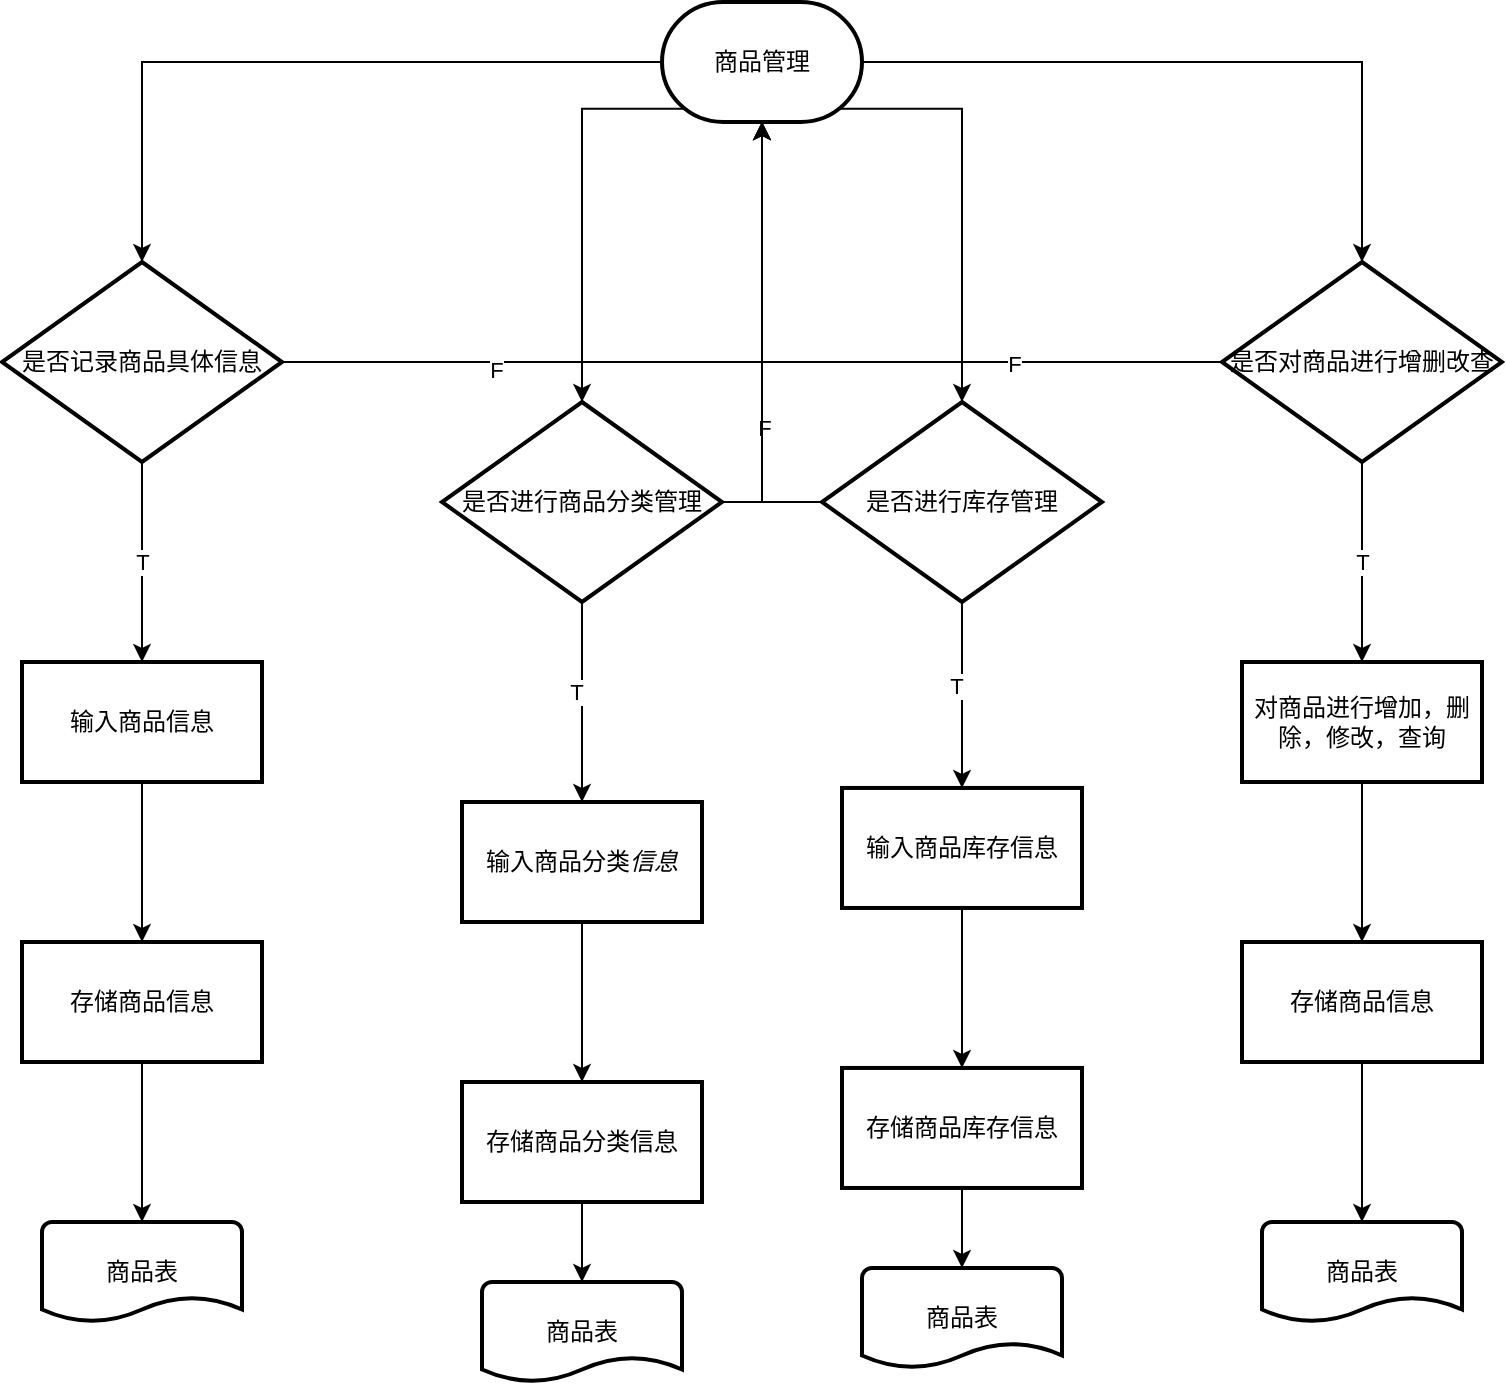 <mxfile version="21.2.1" type="device" pages="4">
  <diagram name="商品管理系统" id="edf60f1a-56cd-e834-aa8a-f176f3a09ee4">
    <mxGraphModel dx="1763" dy="909" grid="1" gridSize="10" guides="1" tooltips="1" connect="1" arrows="1" fold="1" page="1" pageScale="1" pageWidth="1100" pageHeight="850" background="none" math="0" shadow="0">
      <root>
        <mxCell id="0" />
        <mxCell id="1" parent="0" />
        <mxCell id="UROROGurEsra4mqV0XOX-12" style="edgeStyle=orthogonalEdgeStyle;rounded=0;orthogonalLoop=1;jettySize=auto;html=1;exitX=0;exitY=0.5;exitDx=0;exitDy=0;exitPerimeter=0;entryX=0.5;entryY=0;entryDx=0;entryDy=0;entryPerimeter=0;" edge="1" parent="1" source="UROROGurEsra4mqV0XOX-7" target="UROROGurEsra4mqV0XOX-8">
          <mxGeometry relative="1" as="geometry" />
        </mxCell>
        <mxCell id="UROROGurEsra4mqV0XOX-28" style="edgeStyle=orthogonalEdgeStyle;rounded=0;orthogonalLoop=1;jettySize=auto;html=1;exitX=0.11;exitY=0.89;exitDx=0;exitDy=0;exitPerimeter=0;entryX=0.5;entryY=0;entryDx=0;entryDy=0;entryPerimeter=0;" edge="1" parent="1" source="UROROGurEsra4mqV0XOX-7" target="UROROGurEsra4mqV0XOX-26">
          <mxGeometry relative="1" as="geometry">
            <Array as="points">
              <mxPoint x="460" y="123" />
            </Array>
          </mxGeometry>
        </mxCell>
        <mxCell id="UROROGurEsra4mqV0XOX-53" style="edgeStyle=orthogonalEdgeStyle;rounded=0;orthogonalLoop=1;jettySize=auto;html=1;exitX=0.89;exitY=0.89;exitDx=0;exitDy=0;exitPerimeter=0;entryX=0.5;entryY=0;entryDx=0;entryDy=0;entryPerimeter=0;" edge="1" parent="1" source="UROROGurEsra4mqV0XOX-7" target="UROROGurEsra4mqV0XOX-43">
          <mxGeometry relative="1" as="geometry">
            <Array as="points">
              <mxPoint x="650" y="123" />
            </Array>
          </mxGeometry>
        </mxCell>
        <mxCell id="UROROGurEsra4mqV0XOX-61" style="edgeStyle=orthogonalEdgeStyle;rounded=0;orthogonalLoop=1;jettySize=auto;html=1;exitX=1;exitY=0.5;exitDx=0;exitDy=0;exitPerimeter=0;entryX=0.5;entryY=0;entryDx=0;entryDy=0;entryPerimeter=0;" edge="1" parent="1" source="UROROGurEsra4mqV0XOX-7" target="UROROGurEsra4mqV0XOX-55">
          <mxGeometry relative="1" as="geometry" />
        </mxCell>
        <mxCell id="UROROGurEsra4mqV0XOX-7" value="商品管理" style="strokeWidth=2;html=1;shape=mxgraph.flowchart.terminator;whiteSpace=wrap;" vertex="1" parent="1">
          <mxGeometry x="500" y="70" width="100" height="60" as="geometry" />
        </mxCell>
        <mxCell id="UROROGurEsra4mqV0XOX-10" value="T" style="edgeStyle=orthogonalEdgeStyle;rounded=0;orthogonalLoop=1;jettySize=auto;html=1;" edge="1" parent="1" source="UROROGurEsra4mqV0XOX-8" target="UROROGurEsra4mqV0XOX-9">
          <mxGeometry relative="1" as="geometry" />
        </mxCell>
        <mxCell id="UROROGurEsra4mqV0XOX-13" style="edgeStyle=orthogonalEdgeStyle;rounded=0;orthogonalLoop=1;jettySize=auto;html=1;exitX=1;exitY=0.5;exitDx=0;exitDy=0;exitPerimeter=0;entryX=0.5;entryY=1;entryDx=0;entryDy=0;entryPerimeter=0;" edge="1" parent="1" source="UROROGurEsra4mqV0XOX-8" target="UROROGurEsra4mqV0XOX-7">
          <mxGeometry relative="1" as="geometry" />
        </mxCell>
        <mxCell id="UROROGurEsra4mqV0XOX-14" value="F" style="edgeLabel;html=1;align=center;verticalAlign=middle;resizable=0;points=[];" vertex="1" connectable="0" parent="UROROGurEsra4mqV0XOX-13">
          <mxGeometry x="-0.4" y="-4" relative="1" as="geometry">
            <mxPoint x="-1" as="offset" />
          </mxGeometry>
        </mxCell>
        <mxCell id="UROROGurEsra4mqV0XOX-8" value="是否记录商品具体信息" style="strokeWidth=2;html=1;shape=mxgraph.flowchart.decision;whiteSpace=wrap;" vertex="1" parent="1">
          <mxGeometry x="170" y="200" width="140" height="100" as="geometry" />
        </mxCell>
        <mxCell id="UROROGurEsra4mqV0XOX-21" value="" style="edgeStyle=orthogonalEdgeStyle;rounded=0;orthogonalLoop=1;jettySize=auto;html=1;" edge="1" parent="1" source="UROROGurEsra4mqV0XOX-9" target="UROROGurEsra4mqV0XOX-20">
          <mxGeometry relative="1" as="geometry" />
        </mxCell>
        <mxCell id="UROROGurEsra4mqV0XOX-9" value="输入商品信息" style="whiteSpace=wrap;html=1;strokeWidth=2;" vertex="1" parent="1">
          <mxGeometry x="180" y="400" width="120" height="60" as="geometry" />
        </mxCell>
        <mxCell id="UROROGurEsra4mqV0XOX-23" style="edgeStyle=orthogonalEdgeStyle;rounded=0;orthogonalLoop=1;jettySize=auto;html=1;exitX=0.5;exitY=1;exitDx=0;exitDy=0;entryX=0.5;entryY=0;entryDx=0;entryDy=0;entryPerimeter=0;" edge="1" parent="1" source="UROROGurEsra4mqV0XOX-20" target="UROROGurEsra4mqV0XOX-22">
          <mxGeometry relative="1" as="geometry" />
        </mxCell>
        <mxCell id="UROROGurEsra4mqV0XOX-20" value="存储商品信息" style="whiteSpace=wrap;html=1;strokeWidth=2;" vertex="1" parent="1">
          <mxGeometry x="180" y="540" width="120" height="60" as="geometry" />
        </mxCell>
        <mxCell id="UROROGurEsra4mqV0XOX-22" value="商品表" style="strokeWidth=2;html=1;shape=mxgraph.flowchart.document2;whiteSpace=wrap;size=0.25;" vertex="1" parent="1">
          <mxGeometry x="190" y="680" width="100" height="50" as="geometry" />
        </mxCell>
        <mxCell id="UROROGurEsra4mqV0XOX-30" value="" style="edgeStyle=orthogonalEdgeStyle;rounded=0;orthogonalLoop=1;jettySize=auto;html=1;" edge="1" parent="1" source="UROROGurEsra4mqV0XOX-26" target="UROROGurEsra4mqV0XOX-29">
          <mxGeometry relative="1" as="geometry" />
        </mxCell>
        <mxCell id="UROROGurEsra4mqV0XOX-31" value="T" style="edgeLabel;html=1;align=center;verticalAlign=middle;resizable=0;points=[];" vertex="1" connectable="0" parent="UROROGurEsra4mqV0XOX-30">
          <mxGeometry x="-0.088" y="-3" relative="1" as="geometry">
            <mxPoint y="-1" as="offset" />
          </mxGeometry>
        </mxCell>
        <mxCell id="UROROGurEsra4mqV0XOX-51" style="edgeStyle=orthogonalEdgeStyle;rounded=0;orthogonalLoop=1;jettySize=auto;html=1;exitX=1;exitY=0.5;exitDx=0;exitDy=0;exitPerimeter=0;entryX=0.5;entryY=1;entryDx=0;entryDy=0;entryPerimeter=0;" edge="1" parent="1" source="UROROGurEsra4mqV0XOX-26" target="UROROGurEsra4mqV0XOX-7">
          <mxGeometry relative="1" as="geometry" />
        </mxCell>
        <mxCell id="UROROGurEsra4mqV0XOX-52" value="F" style="edgeLabel;html=1;align=center;verticalAlign=middle;resizable=0;points=[];" vertex="1" connectable="0" parent="UROROGurEsra4mqV0XOX-51">
          <mxGeometry x="-0.459" y="-1" relative="1" as="geometry">
            <mxPoint as="offset" />
          </mxGeometry>
        </mxCell>
        <mxCell id="UROROGurEsra4mqV0XOX-26" value="是否进行商品分类管理" style="strokeWidth=2;html=1;shape=mxgraph.flowchart.decision;whiteSpace=wrap;" vertex="1" parent="1">
          <mxGeometry x="390" y="270" width="140" height="100" as="geometry" />
        </mxCell>
        <mxCell id="UROROGurEsra4mqV0XOX-36" value="" style="edgeStyle=orthogonalEdgeStyle;rounded=0;orthogonalLoop=1;jettySize=auto;html=1;" edge="1" parent="1" source="UROROGurEsra4mqV0XOX-29" target="UROROGurEsra4mqV0XOX-35">
          <mxGeometry relative="1" as="geometry" />
        </mxCell>
        <mxCell id="UROROGurEsra4mqV0XOX-29" value="输入商品分类&lt;i&gt;信息&lt;/i&gt;" style="whiteSpace=wrap;html=1;strokeWidth=2;" vertex="1" parent="1">
          <mxGeometry x="400" y="470" width="120" height="60" as="geometry" />
        </mxCell>
        <mxCell id="UROROGurEsra4mqV0XOX-38" style="edgeStyle=orthogonalEdgeStyle;rounded=0;orthogonalLoop=1;jettySize=auto;html=1;exitX=0.5;exitY=1;exitDx=0;exitDy=0;entryX=0.5;entryY=0;entryDx=0;entryDy=0;entryPerimeter=0;" edge="1" parent="1" source="UROROGurEsra4mqV0XOX-35" target="UROROGurEsra4mqV0XOX-37">
          <mxGeometry relative="1" as="geometry" />
        </mxCell>
        <mxCell id="UROROGurEsra4mqV0XOX-35" value="存储商品分类信息" style="whiteSpace=wrap;html=1;strokeWidth=2;" vertex="1" parent="1">
          <mxGeometry x="400" y="610" width="120" height="60" as="geometry" />
        </mxCell>
        <mxCell id="UROROGurEsra4mqV0XOX-37" value="商品表" style="strokeWidth=2;html=1;shape=mxgraph.flowchart.document2;whiteSpace=wrap;size=0.25;" vertex="1" parent="1">
          <mxGeometry x="410" y="710" width="100" height="50" as="geometry" />
        </mxCell>
        <mxCell id="UROROGurEsra4mqV0XOX-40" value="" style="edgeStyle=orthogonalEdgeStyle;rounded=0;orthogonalLoop=1;jettySize=auto;html=1;" edge="1" parent="1" source="UROROGurEsra4mqV0XOX-43" target="UROROGurEsra4mqV0XOX-45">
          <mxGeometry relative="1" as="geometry" />
        </mxCell>
        <mxCell id="UROROGurEsra4mqV0XOX-41" value="T" style="edgeLabel;html=1;align=center;verticalAlign=middle;resizable=0;points=[];" vertex="1" connectable="0" parent="UROROGurEsra4mqV0XOX-40">
          <mxGeometry x="-0.088" y="-3" relative="1" as="geometry">
            <mxPoint y="-1" as="offset" />
          </mxGeometry>
        </mxCell>
        <mxCell id="UROROGurEsra4mqV0XOX-49" style="edgeStyle=orthogonalEdgeStyle;rounded=0;orthogonalLoop=1;jettySize=auto;html=1;exitX=0;exitY=0.5;exitDx=0;exitDy=0;exitPerimeter=0;entryX=0.5;entryY=1;entryDx=0;entryDy=0;entryPerimeter=0;" edge="1" parent="1" source="UROROGurEsra4mqV0XOX-43" target="UROROGurEsra4mqV0XOX-7">
          <mxGeometry relative="1" as="geometry">
            <mxPoint x="500" y="150" as="targetPoint" />
            <Array as="points">
              <mxPoint x="550" y="320" />
            </Array>
          </mxGeometry>
        </mxCell>
        <mxCell id="UROROGurEsra4mqV0XOX-43" value="是否进行库存管理" style="strokeWidth=2;html=1;shape=mxgraph.flowchart.decision;whiteSpace=wrap;" vertex="1" parent="1">
          <mxGeometry x="580" y="270" width="140" height="100" as="geometry" />
        </mxCell>
        <mxCell id="UROROGurEsra4mqV0XOX-44" value="" style="edgeStyle=orthogonalEdgeStyle;rounded=0;orthogonalLoop=1;jettySize=auto;html=1;" edge="1" parent="1" source="UROROGurEsra4mqV0XOX-45" target="UROROGurEsra4mqV0XOX-47">
          <mxGeometry relative="1" as="geometry" />
        </mxCell>
        <mxCell id="UROROGurEsra4mqV0XOX-45" value="输入商品库存信息" style="whiteSpace=wrap;html=1;strokeWidth=2;" vertex="1" parent="1">
          <mxGeometry x="590" y="462.98" width="120" height="60" as="geometry" />
        </mxCell>
        <mxCell id="UROROGurEsra4mqV0XOX-46" style="edgeStyle=orthogonalEdgeStyle;rounded=0;orthogonalLoop=1;jettySize=auto;html=1;exitX=0.5;exitY=1;exitDx=0;exitDy=0;entryX=0.5;entryY=0;entryDx=0;entryDy=0;entryPerimeter=0;" edge="1" parent="1" source="UROROGurEsra4mqV0XOX-47" target="UROROGurEsra4mqV0XOX-48">
          <mxGeometry relative="1" as="geometry" />
        </mxCell>
        <mxCell id="UROROGurEsra4mqV0XOX-47" value="存储商品库存信息" style="whiteSpace=wrap;html=1;strokeWidth=2;" vertex="1" parent="1">
          <mxGeometry x="590" y="602.98" width="120" height="60" as="geometry" />
        </mxCell>
        <mxCell id="UROROGurEsra4mqV0XOX-48" value="商品表" style="strokeWidth=2;html=1;shape=mxgraph.flowchart.document2;whiteSpace=wrap;size=0.25;" vertex="1" parent="1">
          <mxGeometry x="600" y="702.98" width="100" height="50" as="geometry" />
        </mxCell>
        <mxCell id="UROROGurEsra4mqV0XOX-54" value="T" style="edgeStyle=orthogonalEdgeStyle;rounded=0;orthogonalLoop=1;jettySize=auto;html=1;" edge="1" parent="1" source="UROROGurEsra4mqV0XOX-55" target="UROROGurEsra4mqV0XOX-57">
          <mxGeometry relative="1" as="geometry" />
        </mxCell>
        <mxCell id="UROROGurEsra4mqV0XOX-62" style="edgeStyle=orthogonalEdgeStyle;rounded=0;orthogonalLoop=1;jettySize=auto;html=1;exitX=0;exitY=0.5;exitDx=0;exitDy=0;exitPerimeter=0;" edge="1" parent="1" source="UROROGurEsra4mqV0XOX-55" target="UROROGurEsra4mqV0XOX-7">
          <mxGeometry relative="1" as="geometry">
            <mxPoint x="550" y="140" as="targetPoint" />
          </mxGeometry>
        </mxCell>
        <mxCell id="UROROGurEsra4mqV0XOX-63" value="F" style="edgeLabel;html=1;align=center;verticalAlign=middle;resizable=0;points=[];" vertex="1" connectable="0" parent="UROROGurEsra4mqV0XOX-62">
          <mxGeometry x="-0.403" y="1" relative="1" as="geometry">
            <mxPoint as="offset" />
          </mxGeometry>
        </mxCell>
        <mxCell id="UROROGurEsra4mqV0XOX-55" value="是否对商品进行增删改查" style="strokeWidth=2;html=1;shape=mxgraph.flowchart.decision;whiteSpace=wrap;" vertex="1" parent="1">
          <mxGeometry x="780" y="200" width="140" height="100" as="geometry" />
        </mxCell>
        <mxCell id="UROROGurEsra4mqV0XOX-56" value="" style="edgeStyle=orthogonalEdgeStyle;rounded=0;orthogonalLoop=1;jettySize=auto;html=1;" edge="1" parent="1" source="UROROGurEsra4mqV0XOX-57" target="UROROGurEsra4mqV0XOX-59">
          <mxGeometry relative="1" as="geometry" />
        </mxCell>
        <mxCell id="UROROGurEsra4mqV0XOX-57" value="对商品进行增加，删除，修改，查询" style="whiteSpace=wrap;html=1;strokeWidth=2;" vertex="1" parent="1">
          <mxGeometry x="790" y="400" width="120" height="60" as="geometry" />
        </mxCell>
        <mxCell id="UROROGurEsra4mqV0XOX-58" style="edgeStyle=orthogonalEdgeStyle;rounded=0;orthogonalLoop=1;jettySize=auto;html=1;exitX=0.5;exitY=1;exitDx=0;exitDy=0;entryX=0.5;entryY=0;entryDx=0;entryDy=0;entryPerimeter=0;" edge="1" parent="1" source="UROROGurEsra4mqV0XOX-59" target="UROROGurEsra4mqV0XOX-60">
          <mxGeometry relative="1" as="geometry" />
        </mxCell>
        <mxCell id="UROROGurEsra4mqV0XOX-59" value="存储商品信息" style="whiteSpace=wrap;html=1;strokeWidth=2;" vertex="1" parent="1">
          <mxGeometry x="790" y="540" width="120" height="60" as="geometry" />
        </mxCell>
        <mxCell id="UROROGurEsra4mqV0XOX-60" value="商品表" style="strokeWidth=2;html=1;shape=mxgraph.flowchart.document2;whiteSpace=wrap;size=0.25;" vertex="1" parent="1">
          <mxGeometry x="800" y="680" width="100" height="50" as="geometry" />
        </mxCell>
      </root>
    </mxGraphModel>
  </diagram>
  <diagram id="OBHobvvVK3nEYbWu9suV" name="进货及销售管理">
    <mxGraphModel dx="2464" dy="2013" grid="1" gridSize="10" guides="1" tooltips="1" connect="1" arrows="1" fold="1" page="1" pageScale="1" pageWidth="827" pageHeight="1169" math="0" shadow="0">
      <root>
        <mxCell id="0" />
        <mxCell id="1" parent="0" />
        <mxCell id="m6aEk8tJmvVOco5xvg_o-31" style="edgeStyle=orthogonalEdgeStyle;rounded=0;orthogonalLoop=1;jettySize=auto;html=1;exitX=0.11;exitY=0.89;exitDx=0;exitDy=0;exitPerimeter=0;entryX=0.5;entryY=0;entryDx=0;entryDy=0;" edge="1" parent="1" source="m6aEk8tJmvVOco5xvg_o-1" target="m6aEk8tJmvVOco5xvg_o-19">
          <mxGeometry relative="1" as="geometry" />
        </mxCell>
        <mxCell id="m6aEk8tJmvVOco5xvg_o-87" style="edgeStyle=orthogonalEdgeStyle;rounded=0;orthogonalLoop=1;jettySize=auto;html=1;exitX=0.89;exitY=0.89;exitDx=0;exitDy=0;exitPerimeter=0;" edge="1" parent="1" source="m6aEk8tJmvVOco5xvg_o-1" target="m6aEk8tJmvVOco5xvg_o-75">
          <mxGeometry relative="1" as="geometry" />
        </mxCell>
        <mxCell id="m6aEk8tJmvVOco5xvg_o-88" style="edgeStyle=orthogonalEdgeStyle;rounded=0;orthogonalLoop=1;jettySize=auto;html=1;exitX=0.5;exitY=1;exitDx=0;exitDy=0;exitPerimeter=0;" edge="1" parent="1" source="m6aEk8tJmvVOco5xvg_o-1" target="m6aEk8tJmvVOco5xvg_o-33">
          <mxGeometry relative="1" as="geometry" />
        </mxCell>
        <mxCell id="m6aEk8tJmvVOco5xvg_o-89" style="edgeStyle=orthogonalEdgeStyle;rounded=0;orthogonalLoop=1;jettySize=auto;html=1;exitX=0.89;exitY=0.89;exitDx=0;exitDy=0;exitPerimeter=0;entryX=0.5;entryY=0;entryDx=0;entryDy=0;" edge="1" parent="1" source="m6aEk8tJmvVOco5xvg_o-1" target="m6aEk8tJmvVOco5xvg_o-61">
          <mxGeometry relative="1" as="geometry" />
        </mxCell>
        <mxCell id="m6aEk8tJmvVOco5xvg_o-90" style="edgeStyle=orthogonalEdgeStyle;rounded=0;orthogonalLoop=1;jettySize=auto;html=1;exitX=0.11;exitY=0.89;exitDx=0;exitDy=0;exitPerimeter=0;" edge="1" parent="1" source="m6aEk8tJmvVOco5xvg_o-1" target="m6aEk8tJmvVOco5xvg_o-2">
          <mxGeometry relative="1" as="geometry" />
        </mxCell>
        <mxCell id="m6aEk8tJmvVOco5xvg_o-1" value="进货及销售管理" style="strokeWidth=2;html=1;shape=mxgraph.flowchart.terminator;whiteSpace=wrap;" vertex="1" parent="1">
          <mxGeometry x="340" width="100" height="60" as="geometry" />
        </mxCell>
        <mxCell id="m6aEk8tJmvVOco5xvg_o-5" value="" style="edgeStyle=orthogonalEdgeStyle;rounded=0;orthogonalLoop=1;jettySize=auto;html=1;" edge="1" parent="1" source="m6aEk8tJmvVOco5xvg_o-2" target="m6aEk8tJmvVOco5xvg_o-4">
          <mxGeometry relative="1" as="geometry" />
        </mxCell>
        <mxCell id="m6aEk8tJmvVOco5xvg_o-2" value="记录供应商" style="whiteSpace=wrap;html=1;strokeWidth=2;" vertex="1" parent="1">
          <mxGeometry x="-30" y="160" width="120" height="60" as="geometry" />
        </mxCell>
        <mxCell id="m6aEk8tJmvVOco5xvg_o-7" value="" style="edgeStyle=orthogonalEdgeStyle;rounded=0;orthogonalLoop=1;jettySize=auto;html=1;" edge="1" parent="1" source="m6aEk8tJmvVOco5xvg_o-12" target="m6aEk8tJmvVOco5xvg_o-6">
          <mxGeometry relative="1" as="geometry" />
        </mxCell>
        <mxCell id="m6aEk8tJmvVOco5xvg_o-15" value="T" style="edgeLabel;html=1;align=center;verticalAlign=middle;resizable=0;points=[];" vertex="1" connectable="0" parent="m6aEk8tJmvVOco5xvg_o-7">
          <mxGeometry x="-0.254" y="-3" relative="1" as="geometry">
            <mxPoint as="offset" />
          </mxGeometry>
        </mxCell>
        <mxCell id="m6aEk8tJmvVOco5xvg_o-13" value="" style="edgeStyle=orthogonalEdgeStyle;rounded=0;orthogonalLoop=1;jettySize=auto;html=1;" edge="1" parent="1" source="m6aEk8tJmvVOco5xvg_o-4" target="m6aEk8tJmvVOco5xvg_o-12">
          <mxGeometry relative="1" as="geometry" />
        </mxCell>
        <mxCell id="m6aEk8tJmvVOco5xvg_o-4" value="输入供应商名称、联系人号码、地址" style="whiteSpace=wrap;html=1;strokeWidth=2;" vertex="1" parent="1">
          <mxGeometry x="-30" y="300" width="120" height="60" as="geometry" />
        </mxCell>
        <mxCell id="m6aEk8tJmvVOco5xvg_o-9" value="" style="edgeStyle=orthogonalEdgeStyle;rounded=0;orthogonalLoop=1;jettySize=auto;html=1;" edge="1" parent="1" source="m6aEk8tJmvVOco5xvg_o-6" target="m6aEk8tJmvVOco5xvg_o-8">
          <mxGeometry relative="1" as="geometry" />
        </mxCell>
        <mxCell id="91L2JuDnAT3UN_zK1dzb-1" style="edgeStyle=orthogonalEdgeStyle;rounded=0;orthogonalLoop=1;jettySize=auto;html=1;exitX=0;exitY=0.5;exitDx=0;exitDy=0;entryX=0;entryY=0.5;entryDx=0;entryDy=0;" edge="1" parent="1" source="m6aEk8tJmvVOco5xvg_o-6" target="m6aEk8tJmvVOco5xvg_o-2">
          <mxGeometry relative="1" as="geometry" />
        </mxCell>
        <mxCell id="m6aEk8tJmvVOco5xvg_o-6" value="存储数据" style="whiteSpace=wrap;html=1;strokeWidth=2;" vertex="1" parent="1">
          <mxGeometry x="-30" y="590" width="120" height="60" as="geometry" />
        </mxCell>
        <mxCell id="m6aEk8tJmvVOco5xvg_o-8" value="供应商表" style="shape=document;whiteSpace=wrap;html=1;boundedLbl=1;strokeWidth=2;" vertex="1" parent="1">
          <mxGeometry x="-30" y="720" width="120" height="80" as="geometry" />
        </mxCell>
        <mxCell id="m6aEk8tJmvVOco5xvg_o-14" value="" style="edgeStyle=orthogonalEdgeStyle;rounded=0;orthogonalLoop=1;jettySize=auto;html=1;" edge="1" parent="1" source="m6aEk8tJmvVOco5xvg_o-4" target="m6aEk8tJmvVOco5xvg_o-12">
          <mxGeometry relative="1" as="geometry">
            <mxPoint x="30" y="360" as="sourcePoint" />
            <mxPoint x="30" y="590" as="targetPoint" />
          </mxGeometry>
        </mxCell>
        <mxCell id="m6aEk8tJmvVOco5xvg_o-16" style="edgeStyle=orthogonalEdgeStyle;rounded=0;orthogonalLoop=1;jettySize=auto;html=1;exitX=1;exitY=0.5;exitDx=0;exitDy=0;entryX=1;entryY=0.5;entryDx=0;entryDy=0;" edge="1" parent="1" source="m6aEk8tJmvVOco5xvg_o-12" target="m6aEk8tJmvVOco5xvg_o-4">
          <mxGeometry relative="1" as="geometry" />
        </mxCell>
        <mxCell id="m6aEk8tJmvVOco5xvg_o-17" value="F" style="edgeLabel;html=1;align=center;verticalAlign=middle;resizable=0;points=[];" vertex="1" connectable="0" parent="m6aEk8tJmvVOco5xvg_o-16">
          <mxGeometry x="0.271" y="6" relative="1" as="geometry">
            <mxPoint as="offset" />
          </mxGeometry>
        </mxCell>
        <mxCell id="m6aEk8tJmvVOco5xvg_o-12" value="检查格式是否合格" style="rhombus;whiteSpace=wrap;html=1;strokeWidth=2;" vertex="1" parent="1">
          <mxGeometry x="-30" y="430" width="120" height="80" as="geometry" />
        </mxCell>
        <mxCell id="m6aEk8tJmvVOco5xvg_o-18" value="" style="edgeStyle=orthogonalEdgeStyle;rounded=0;orthogonalLoop=1;jettySize=auto;html=1;" edge="1" parent="1" source="m6aEk8tJmvVOco5xvg_o-19" target="m6aEk8tJmvVOco5xvg_o-23">
          <mxGeometry relative="1" as="geometry" />
        </mxCell>
        <mxCell id="m6aEk8tJmvVOco5xvg_o-19" value="记录进货信息" style="whiteSpace=wrap;html=1;strokeWidth=2;" vertex="1" parent="1">
          <mxGeometry x="150" y="160" width="120" height="60" as="geometry" />
        </mxCell>
        <mxCell id="m6aEk8tJmvVOco5xvg_o-20" value="" style="edgeStyle=orthogonalEdgeStyle;rounded=0;orthogonalLoop=1;jettySize=auto;html=1;" edge="1" parent="1" source="m6aEk8tJmvVOco5xvg_o-30" target="m6aEk8tJmvVOco5xvg_o-25">
          <mxGeometry relative="1" as="geometry" />
        </mxCell>
        <mxCell id="m6aEk8tJmvVOco5xvg_o-21" value="T" style="edgeLabel;html=1;align=center;verticalAlign=middle;resizable=0;points=[];" vertex="1" connectable="0" parent="m6aEk8tJmvVOco5xvg_o-20">
          <mxGeometry x="-0.254" y="-3" relative="1" as="geometry">
            <mxPoint as="offset" />
          </mxGeometry>
        </mxCell>
        <mxCell id="m6aEk8tJmvVOco5xvg_o-22" value="" style="edgeStyle=orthogonalEdgeStyle;rounded=0;orthogonalLoop=1;jettySize=auto;html=1;" edge="1" parent="1" source="m6aEk8tJmvVOco5xvg_o-23" target="m6aEk8tJmvVOco5xvg_o-30">
          <mxGeometry relative="1" as="geometry" />
        </mxCell>
        <mxCell id="m6aEk8tJmvVOco5xvg_o-23" value="输入进货时间、供应商名称、日期&lt;br&gt;商品名、数量、单价、总价格" style="whiteSpace=wrap;html=1;strokeWidth=2;" vertex="1" parent="1">
          <mxGeometry x="150" y="300" width="120" height="60" as="geometry" />
        </mxCell>
        <mxCell id="m6aEk8tJmvVOco5xvg_o-24" value="" style="edgeStyle=orthogonalEdgeStyle;rounded=0;orthogonalLoop=1;jettySize=auto;html=1;" edge="1" parent="1" source="m6aEk8tJmvVOco5xvg_o-25" target="m6aEk8tJmvVOco5xvg_o-26">
          <mxGeometry relative="1" as="geometry" />
        </mxCell>
        <mxCell id="91L2JuDnAT3UN_zK1dzb-8" style="edgeStyle=orthogonalEdgeStyle;rounded=0;orthogonalLoop=1;jettySize=auto;html=1;exitX=0;exitY=0.5;exitDx=0;exitDy=0;entryX=0;entryY=0.5;entryDx=0;entryDy=0;" edge="1" parent="1" source="m6aEk8tJmvVOco5xvg_o-25" target="m6aEk8tJmvVOco5xvg_o-19">
          <mxGeometry relative="1" as="geometry" />
        </mxCell>
        <mxCell id="m6aEk8tJmvVOco5xvg_o-25" value="存储数据" style="whiteSpace=wrap;html=1;strokeWidth=2;" vertex="1" parent="1">
          <mxGeometry x="150" y="590" width="120" height="60" as="geometry" />
        </mxCell>
        <mxCell id="m6aEk8tJmvVOco5xvg_o-26" value="进货订单表" style="shape=document;whiteSpace=wrap;html=1;boundedLbl=1;strokeWidth=2;" vertex="1" parent="1">
          <mxGeometry x="150" y="720" width="120" height="80" as="geometry" />
        </mxCell>
        <mxCell id="m6aEk8tJmvVOco5xvg_o-27" value="" style="edgeStyle=orthogonalEdgeStyle;rounded=0;orthogonalLoop=1;jettySize=auto;html=1;" edge="1" parent="1" source="m6aEk8tJmvVOco5xvg_o-23" target="m6aEk8tJmvVOco5xvg_o-30">
          <mxGeometry relative="1" as="geometry">
            <mxPoint x="210" y="360" as="sourcePoint" />
            <mxPoint x="210" y="590" as="targetPoint" />
          </mxGeometry>
        </mxCell>
        <mxCell id="m6aEk8tJmvVOco5xvg_o-28" style="edgeStyle=orthogonalEdgeStyle;rounded=0;orthogonalLoop=1;jettySize=auto;html=1;exitX=1;exitY=0.5;exitDx=0;exitDy=0;entryX=1;entryY=0.5;entryDx=0;entryDy=0;" edge="1" parent="1" source="m6aEk8tJmvVOco5xvg_o-30" target="m6aEk8tJmvVOco5xvg_o-23">
          <mxGeometry relative="1" as="geometry" />
        </mxCell>
        <mxCell id="m6aEk8tJmvVOco5xvg_o-29" value="F" style="edgeLabel;html=1;align=center;verticalAlign=middle;resizable=0;points=[];" vertex="1" connectable="0" parent="m6aEk8tJmvVOco5xvg_o-28">
          <mxGeometry x="0.271" y="6" relative="1" as="geometry">
            <mxPoint as="offset" />
          </mxGeometry>
        </mxCell>
        <mxCell id="m6aEk8tJmvVOco5xvg_o-30" value="检查格式是否合格" style="rhombus;whiteSpace=wrap;html=1;strokeWidth=2;" vertex="1" parent="1">
          <mxGeometry x="150" y="430" width="120" height="80" as="geometry" />
        </mxCell>
        <mxCell id="m6aEk8tJmvVOco5xvg_o-32" value="" style="edgeStyle=orthogonalEdgeStyle;rounded=0;orthogonalLoop=1;jettySize=auto;html=1;" edge="1" parent="1" source="m6aEk8tJmvVOco5xvg_o-33" target="m6aEk8tJmvVOco5xvg_o-37">
          <mxGeometry relative="1" as="geometry" />
        </mxCell>
        <mxCell id="m6aEk8tJmvVOco5xvg_o-33" value="记录顾客订单完成信息" style="whiteSpace=wrap;html=1;strokeWidth=2;" vertex="1" parent="1">
          <mxGeometry x="330" y="160" width="120" height="60" as="geometry" />
        </mxCell>
        <mxCell id="m6aEk8tJmvVOco5xvg_o-34" value="" style="edgeStyle=orthogonalEdgeStyle;rounded=0;orthogonalLoop=1;jettySize=auto;html=1;" edge="1" parent="1" source="m6aEk8tJmvVOco5xvg_o-44" target="m6aEk8tJmvVOco5xvg_o-39">
          <mxGeometry relative="1" as="geometry" />
        </mxCell>
        <mxCell id="m6aEk8tJmvVOco5xvg_o-35" value="T" style="edgeLabel;html=1;align=center;verticalAlign=middle;resizable=0;points=[];" vertex="1" connectable="0" parent="m6aEk8tJmvVOco5xvg_o-34">
          <mxGeometry x="-0.254" y="-3" relative="1" as="geometry">
            <mxPoint as="offset" />
          </mxGeometry>
        </mxCell>
        <mxCell id="m6aEk8tJmvVOco5xvg_o-36" value="" style="edgeStyle=orthogonalEdgeStyle;rounded=0;orthogonalLoop=1;jettySize=auto;html=1;" edge="1" parent="1" source="m6aEk8tJmvVOco5xvg_o-37" target="m6aEk8tJmvVOco5xvg_o-44">
          <mxGeometry relative="1" as="geometry" />
        </mxCell>
        <mxCell id="m6aEk8tJmvVOco5xvg_o-37" value="输入订单完成时间、商品信息、销售数量、金额" style="whiteSpace=wrap;html=1;strokeWidth=2;" vertex="1" parent="1">
          <mxGeometry x="330" y="300" width="120" height="60" as="geometry" />
        </mxCell>
        <mxCell id="m6aEk8tJmvVOco5xvg_o-38" value="" style="edgeStyle=orthogonalEdgeStyle;rounded=0;orthogonalLoop=1;jettySize=auto;html=1;" edge="1" parent="1" source="m6aEk8tJmvVOco5xvg_o-39" target="m6aEk8tJmvVOco5xvg_o-40">
          <mxGeometry relative="1" as="geometry" />
        </mxCell>
        <mxCell id="91L2JuDnAT3UN_zK1dzb-9" style="edgeStyle=orthogonalEdgeStyle;rounded=0;orthogonalLoop=1;jettySize=auto;html=1;exitX=0;exitY=0.5;exitDx=0;exitDy=0;entryX=0;entryY=0.5;entryDx=0;entryDy=0;" edge="1" parent="1" source="m6aEk8tJmvVOco5xvg_o-39" target="m6aEk8tJmvVOco5xvg_o-33">
          <mxGeometry relative="1" as="geometry" />
        </mxCell>
        <mxCell id="m6aEk8tJmvVOco5xvg_o-39" value="存储数据" style="whiteSpace=wrap;html=1;strokeWidth=2;" vertex="1" parent="1">
          <mxGeometry x="330" y="590" width="120" height="60" as="geometry" />
        </mxCell>
        <mxCell id="m6aEk8tJmvVOco5xvg_o-40" value="销售订单表" style="shape=document;whiteSpace=wrap;html=1;boundedLbl=1;strokeWidth=2;" vertex="1" parent="1">
          <mxGeometry x="330" y="720" width="120" height="80" as="geometry" />
        </mxCell>
        <mxCell id="m6aEk8tJmvVOco5xvg_o-41" value="" style="edgeStyle=orthogonalEdgeStyle;rounded=0;orthogonalLoop=1;jettySize=auto;html=1;" edge="1" parent="1" source="m6aEk8tJmvVOco5xvg_o-37" target="m6aEk8tJmvVOco5xvg_o-44">
          <mxGeometry relative="1" as="geometry">
            <mxPoint x="390" y="360" as="sourcePoint" />
            <mxPoint x="390" y="590" as="targetPoint" />
          </mxGeometry>
        </mxCell>
        <mxCell id="m6aEk8tJmvVOco5xvg_o-42" style="edgeStyle=orthogonalEdgeStyle;rounded=0;orthogonalLoop=1;jettySize=auto;html=1;exitX=1;exitY=0.5;exitDx=0;exitDy=0;entryX=1;entryY=0.5;entryDx=0;entryDy=0;" edge="1" parent="1" source="m6aEk8tJmvVOco5xvg_o-44" target="m6aEk8tJmvVOco5xvg_o-37">
          <mxGeometry relative="1" as="geometry" />
        </mxCell>
        <mxCell id="m6aEk8tJmvVOco5xvg_o-43" value="F" style="edgeLabel;html=1;align=center;verticalAlign=middle;resizable=0;points=[];" vertex="1" connectable="0" parent="m6aEk8tJmvVOco5xvg_o-42">
          <mxGeometry x="0.271" y="6" relative="1" as="geometry">
            <mxPoint x="20" as="offset" />
          </mxGeometry>
        </mxCell>
        <mxCell id="m6aEk8tJmvVOco5xvg_o-44" value="检查格式是否合格" style="rhombus;whiteSpace=wrap;html=1;strokeWidth=2;" vertex="1" parent="1">
          <mxGeometry x="330" y="430" width="120" height="80" as="geometry" />
        </mxCell>
        <mxCell id="m6aEk8tJmvVOco5xvg_o-60" value="" style="edgeStyle=orthogonalEdgeStyle;rounded=0;orthogonalLoop=1;jettySize=auto;html=1;" edge="1" parent="1" source="m6aEk8tJmvVOco5xvg_o-61" target="m6aEk8tJmvVOco5xvg_o-65">
          <mxGeometry relative="1" as="geometry" />
        </mxCell>
        <mxCell id="m6aEk8tJmvVOco5xvg_o-61" value="记录超市特定商品退货信息" style="whiteSpace=wrap;html=1;strokeWidth=2;" vertex="1" parent="1">
          <mxGeometry x="510" y="160" width="120" height="60" as="geometry" />
        </mxCell>
        <mxCell id="m6aEk8tJmvVOco5xvg_o-62" value="" style="edgeStyle=orthogonalEdgeStyle;rounded=0;orthogonalLoop=1;jettySize=auto;html=1;" edge="1" parent="1" source="m6aEk8tJmvVOco5xvg_o-72" target="m6aEk8tJmvVOco5xvg_o-67">
          <mxGeometry relative="1" as="geometry" />
        </mxCell>
        <mxCell id="m6aEk8tJmvVOco5xvg_o-63" value="T" style="edgeLabel;html=1;align=center;verticalAlign=middle;resizable=0;points=[];" vertex="1" connectable="0" parent="m6aEk8tJmvVOco5xvg_o-62">
          <mxGeometry x="-0.254" y="-3" relative="1" as="geometry">
            <mxPoint as="offset" />
          </mxGeometry>
        </mxCell>
        <mxCell id="m6aEk8tJmvVOco5xvg_o-64" value="" style="edgeStyle=orthogonalEdgeStyle;rounded=0;orthogonalLoop=1;jettySize=auto;html=1;" edge="1" parent="1" source="m6aEk8tJmvVOco5xvg_o-65" target="m6aEk8tJmvVOco5xvg_o-72">
          <mxGeometry relative="1" as="geometry" />
        </mxCell>
        <mxCell id="m6aEk8tJmvVOco5xvg_o-65" value="输入退货时间、商品名称、数量、供应商、退货原因" style="whiteSpace=wrap;html=1;strokeWidth=2;" vertex="1" parent="1">
          <mxGeometry x="510" y="300" width="120" height="60" as="geometry" />
        </mxCell>
        <mxCell id="m6aEk8tJmvVOco5xvg_o-66" value="" style="edgeStyle=orthogonalEdgeStyle;rounded=0;orthogonalLoop=1;jettySize=auto;html=1;" edge="1" parent="1" source="m6aEk8tJmvVOco5xvg_o-67" target="m6aEk8tJmvVOco5xvg_o-68">
          <mxGeometry relative="1" as="geometry" />
        </mxCell>
        <mxCell id="91L2JuDnAT3UN_zK1dzb-4" style="edgeStyle=orthogonalEdgeStyle;rounded=0;orthogonalLoop=1;jettySize=auto;html=1;exitX=0;exitY=0.5;exitDx=0;exitDy=0;entryX=0;entryY=0.5;entryDx=0;entryDy=0;" edge="1" parent="1" source="m6aEk8tJmvVOco5xvg_o-67" target="m6aEk8tJmvVOco5xvg_o-61">
          <mxGeometry relative="1" as="geometry" />
        </mxCell>
        <mxCell id="m6aEk8tJmvVOco5xvg_o-67" value="存储数据" style="whiteSpace=wrap;html=1;strokeWidth=2;" vertex="1" parent="1">
          <mxGeometry x="510" y="590" width="120" height="60" as="geometry" />
        </mxCell>
        <mxCell id="m6aEk8tJmvVOco5xvg_o-68" value="超市退货表" style="shape=document;whiteSpace=wrap;html=1;boundedLbl=1;strokeWidth=2;" vertex="1" parent="1">
          <mxGeometry x="510" y="720" width="120" height="80" as="geometry" />
        </mxCell>
        <mxCell id="m6aEk8tJmvVOco5xvg_o-69" value="" style="edgeStyle=orthogonalEdgeStyle;rounded=0;orthogonalLoop=1;jettySize=auto;html=1;" edge="1" parent="1" source="m6aEk8tJmvVOco5xvg_o-65" target="m6aEk8tJmvVOco5xvg_o-72">
          <mxGeometry relative="1" as="geometry">
            <mxPoint x="570" y="360" as="sourcePoint" />
            <mxPoint x="570" y="590" as="targetPoint" />
          </mxGeometry>
        </mxCell>
        <mxCell id="m6aEk8tJmvVOco5xvg_o-70" style="edgeStyle=orthogonalEdgeStyle;rounded=0;orthogonalLoop=1;jettySize=auto;html=1;exitX=1;exitY=0.5;exitDx=0;exitDy=0;entryX=1;entryY=0.5;entryDx=0;entryDy=0;" edge="1" parent="1" source="m6aEk8tJmvVOco5xvg_o-72" target="m6aEk8tJmvVOco5xvg_o-65">
          <mxGeometry relative="1" as="geometry">
            <mxPoint x="660" y="470" as="sourcePoint" />
            <mxPoint x="660" y="330" as="targetPoint" />
          </mxGeometry>
        </mxCell>
        <mxCell id="m6aEk8tJmvVOco5xvg_o-71" value="F" style="edgeLabel;html=1;align=center;verticalAlign=middle;resizable=0;points=[];" vertex="1" connectable="0" parent="m6aEk8tJmvVOco5xvg_o-70">
          <mxGeometry x="0.271" y="6" relative="1" as="geometry">
            <mxPoint as="offset" />
          </mxGeometry>
        </mxCell>
        <mxCell id="m6aEk8tJmvVOco5xvg_o-72" value="检查格式是否合格" style="rhombus;whiteSpace=wrap;html=1;strokeWidth=2;" vertex="1" parent="1">
          <mxGeometry x="510" y="430" width="120" height="80" as="geometry" />
        </mxCell>
        <mxCell id="m6aEk8tJmvVOco5xvg_o-74" value="" style="edgeStyle=orthogonalEdgeStyle;rounded=0;orthogonalLoop=1;jettySize=auto;html=1;" edge="1" parent="1" source="m6aEk8tJmvVOco5xvg_o-75" target="m6aEk8tJmvVOco5xvg_o-79">
          <mxGeometry relative="1" as="geometry" />
        </mxCell>
        <mxCell id="m6aEk8tJmvVOco5xvg_o-75" value="记录顾客特定商品退货信息" style="whiteSpace=wrap;html=1;strokeWidth=2;" vertex="1" parent="1">
          <mxGeometry x="680" y="160" width="120" height="60" as="geometry" />
        </mxCell>
        <mxCell id="m6aEk8tJmvVOco5xvg_o-76" value="" style="edgeStyle=orthogonalEdgeStyle;rounded=0;orthogonalLoop=1;jettySize=auto;html=1;" edge="1" parent="1" source="m6aEk8tJmvVOco5xvg_o-86" target="m6aEk8tJmvVOco5xvg_o-81">
          <mxGeometry relative="1" as="geometry" />
        </mxCell>
        <mxCell id="m6aEk8tJmvVOco5xvg_o-77" value="T" style="edgeLabel;html=1;align=center;verticalAlign=middle;resizable=0;points=[];" vertex="1" connectable="0" parent="m6aEk8tJmvVOco5xvg_o-76">
          <mxGeometry x="-0.254" y="-3" relative="1" as="geometry">
            <mxPoint as="offset" />
          </mxGeometry>
        </mxCell>
        <mxCell id="m6aEk8tJmvVOco5xvg_o-78" value="" style="edgeStyle=orthogonalEdgeStyle;rounded=0;orthogonalLoop=1;jettySize=auto;html=1;" edge="1" parent="1" source="m6aEk8tJmvVOco5xvg_o-79" target="m6aEk8tJmvVOco5xvg_o-86">
          <mxGeometry relative="1" as="geometry" />
        </mxCell>
        <mxCell id="m6aEk8tJmvVOco5xvg_o-79" value="输入退货时间、商品名称、数量、退货原因" style="whiteSpace=wrap;html=1;strokeWidth=2;" vertex="1" parent="1">
          <mxGeometry x="680" y="300" width="120" height="60" as="geometry" />
        </mxCell>
        <mxCell id="m6aEk8tJmvVOco5xvg_o-80" value="" style="edgeStyle=orthogonalEdgeStyle;rounded=0;orthogonalLoop=1;jettySize=auto;html=1;" edge="1" parent="1" source="m6aEk8tJmvVOco5xvg_o-81" target="m6aEk8tJmvVOco5xvg_o-82">
          <mxGeometry relative="1" as="geometry" />
        </mxCell>
        <mxCell id="91L2JuDnAT3UN_zK1dzb-5" style="edgeStyle=orthogonalEdgeStyle;rounded=0;orthogonalLoop=1;jettySize=auto;html=1;exitX=0;exitY=0.5;exitDx=0;exitDy=0;entryX=0;entryY=0.5;entryDx=0;entryDy=0;" edge="1" parent="1" source="m6aEk8tJmvVOco5xvg_o-81" target="m6aEk8tJmvVOco5xvg_o-75">
          <mxGeometry relative="1" as="geometry" />
        </mxCell>
        <mxCell id="m6aEk8tJmvVOco5xvg_o-81" value="存储数据" style="whiteSpace=wrap;html=1;strokeWidth=2;" vertex="1" parent="1">
          <mxGeometry x="680" y="590" width="120" height="60" as="geometry" />
        </mxCell>
        <mxCell id="m6aEk8tJmvVOco5xvg_o-82" value="顾客退货表" style="shape=document;whiteSpace=wrap;html=1;boundedLbl=1;strokeWidth=2;" vertex="1" parent="1">
          <mxGeometry x="680" y="720" width="120" height="80" as="geometry" />
        </mxCell>
        <mxCell id="m6aEk8tJmvVOco5xvg_o-83" value="" style="edgeStyle=orthogonalEdgeStyle;rounded=0;orthogonalLoop=1;jettySize=auto;html=1;" edge="1" parent="1" source="m6aEk8tJmvVOco5xvg_o-79" target="m6aEk8tJmvVOco5xvg_o-86">
          <mxGeometry relative="1" as="geometry">
            <mxPoint x="740" y="360" as="sourcePoint" />
            <mxPoint x="740" y="590" as="targetPoint" />
          </mxGeometry>
        </mxCell>
        <mxCell id="m6aEk8tJmvVOco5xvg_o-84" style="edgeStyle=orthogonalEdgeStyle;rounded=0;orthogonalLoop=1;jettySize=auto;html=1;exitX=1;exitY=0.5;exitDx=0;exitDy=0;entryX=1;entryY=0.5;entryDx=0;entryDy=0;" edge="1" parent="1" source="m6aEk8tJmvVOco5xvg_o-86" target="m6aEk8tJmvVOco5xvg_o-79">
          <mxGeometry relative="1" as="geometry" />
        </mxCell>
        <mxCell id="m6aEk8tJmvVOco5xvg_o-85" value="F" style="edgeLabel;html=1;align=center;verticalAlign=middle;resizable=0;points=[];" vertex="1" connectable="0" parent="m6aEk8tJmvVOco5xvg_o-84">
          <mxGeometry x="0.271" y="6" relative="1" as="geometry">
            <mxPoint as="offset" />
          </mxGeometry>
        </mxCell>
        <mxCell id="m6aEk8tJmvVOco5xvg_o-86" value="检查格式是否合格" style="rhombus;whiteSpace=wrap;html=1;strokeWidth=2;" vertex="1" parent="1">
          <mxGeometry x="680" y="430" width="120" height="80" as="geometry" />
        </mxCell>
      </root>
    </mxGraphModel>
  </diagram>
  <diagram id="qiDPjX232dHOlJrFTEjj" name="会员管理">
    <mxGraphModel dx="1637" dy="844" grid="1" gridSize="10" guides="1" tooltips="1" connect="1" arrows="1" fold="1" page="1" pageScale="1" pageWidth="827" pageHeight="1169" math="0" shadow="0">
      <root>
        <mxCell id="0" />
        <mxCell id="1" parent="0" />
        <mxCell id="ielEJACBuu6CA5OF3LS8-18" style="edgeStyle=orthogonalEdgeStyle;rounded=0;orthogonalLoop=1;jettySize=auto;html=1;exitX=0;exitY=0.5;exitDx=0;exitDy=0;exitPerimeter=0;entryX=0.5;entryY=0;entryDx=0;entryDy=0;" edge="1" parent="1" source="ielEJACBuu6CA5OF3LS8-1" target="ielEJACBuu6CA5OF3LS8-6">
          <mxGeometry relative="1" as="geometry" />
        </mxCell>
        <mxCell id="e_en7tVgr6QzWd6sz6cg-15" style="edgeStyle=orthogonalEdgeStyle;rounded=0;orthogonalLoop=1;jettySize=auto;html=1;exitX=0.5;exitY=1;exitDx=0;exitDy=0;exitPerimeter=0;" edge="1" parent="1" source="ielEJACBuu6CA5OF3LS8-1" target="e_en7tVgr6QzWd6sz6cg-2">
          <mxGeometry relative="1" as="geometry" />
        </mxCell>
        <mxCell id="e_en7tVgr6QzWd6sz6cg-43" value="" style="edgeStyle=orthogonalEdgeStyle;rounded=0;orthogonalLoop=1;jettySize=auto;html=1;" edge="1" parent="1" source="ielEJACBuu6CA5OF3LS8-1" target="e_en7tVgr6QzWd6sz6cg-42">
          <mxGeometry relative="1" as="geometry" />
        </mxCell>
        <mxCell id="ielEJACBuu6CA5OF3LS8-1" value="会员管理" style="strokeWidth=2;html=1;shape=mxgraph.flowchart.terminator;whiteSpace=wrap;" vertex="1" parent="1">
          <mxGeometry x="330" y="60" width="100" height="60" as="geometry" />
        </mxCell>
        <mxCell id="ielEJACBuu6CA5OF3LS8-5" value="" style="edgeStyle=orthogonalEdgeStyle;rounded=0;orthogonalLoop=1;jettySize=auto;html=1;" edge="1" parent="1" source="ielEJACBuu6CA5OF3LS8-6" target="ielEJACBuu6CA5OF3LS8-10">
          <mxGeometry relative="1" as="geometry" />
        </mxCell>
        <mxCell id="ielEJACBuu6CA5OF3LS8-6" value="记录会员信息" style="whiteSpace=wrap;html=1;strokeWidth=2;" vertex="1" parent="1">
          <mxGeometry x="80" y="160" width="120" height="60" as="geometry" />
        </mxCell>
        <mxCell id="ielEJACBuu6CA5OF3LS8-7" value="" style="edgeStyle=orthogonalEdgeStyle;rounded=0;orthogonalLoop=1;jettySize=auto;html=1;" edge="1" parent="1" source="ielEJACBuu6CA5OF3LS8-17" target="ielEJACBuu6CA5OF3LS8-12">
          <mxGeometry relative="1" as="geometry" />
        </mxCell>
        <mxCell id="ielEJACBuu6CA5OF3LS8-8" value="T" style="edgeLabel;html=1;align=center;verticalAlign=middle;resizable=0;points=[];" vertex="1" connectable="0" parent="ielEJACBuu6CA5OF3LS8-7">
          <mxGeometry x="-0.254" y="-3" relative="1" as="geometry">
            <mxPoint as="offset" />
          </mxGeometry>
        </mxCell>
        <mxCell id="ielEJACBuu6CA5OF3LS8-9" value="" style="edgeStyle=orthogonalEdgeStyle;rounded=0;orthogonalLoop=1;jettySize=auto;html=1;" edge="1" parent="1" source="ielEJACBuu6CA5OF3LS8-10" target="ielEJACBuu6CA5OF3LS8-17">
          <mxGeometry relative="1" as="geometry" />
        </mxCell>
        <mxCell id="ielEJACBuu6CA5OF3LS8-10" value="输入会员姓名、电话、地址、会员分级、&lt;br&gt;积分、消费总金额" style="whiteSpace=wrap;html=1;strokeWidth=2;" vertex="1" parent="1">
          <mxGeometry x="80" y="300" width="120" height="60" as="geometry" />
        </mxCell>
        <mxCell id="ielEJACBuu6CA5OF3LS8-11" value="" style="edgeStyle=orthogonalEdgeStyle;rounded=0;orthogonalLoop=1;jettySize=auto;html=1;" edge="1" parent="1" source="ielEJACBuu6CA5OF3LS8-12" target="ielEJACBuu6CA5OF3LS8-13">
          <mxGeometry relative="1" as="geometry" />
        </mxCell>
        <mxCell id="ielEJACBuu6CA5OF3LS8-19" style="edgeStyle=orthogonalEdgeStyle;rounded=0;orthogonalLoop=1;jettySize=auto;html=1;exitX=0;exitY=0.5;exitDx=0;exitDy=0;entryX=0;entryY=0.5;entryDx=0;entryDy=0;" edge="1" parent="1" source="ielEJACBuu6CA5OF3LS8-12" target="ielEJACBuu6CA5OF3LS8-6">
          <mxGeometry relative="1" as="geometry" />
        </mxCell>
        <mxCell id="ielEJACBuu6CA5OF3LS8-12" value="存储数据" style="whiteSpace=wrap;html=1;strokeWidth=2;" vertex="1" parent="1">
          <mxGeometry x="80" y="590" width="120" height="60" as="geometry" />
        </mxCell>
        <mxCell id="ielEJACBuu6CA5OF3LS8-13" value="会员表" style="shape=document;whiteSpace=wrap;html=1;boundedLbl=1;strokeWidth=2;" vertex="1" parent="1">
          <mxGeometry x="80" y="720" width="120" height="80" as="geometry" />
        </mxCell>
        <mxCell id="ielEJACBuu6CA5OF3LS8-14" value="" style="edgeStyle=orthogonalEdgeStyle;rounded=0;orthogonalLoop=1;jettySize=auto;html=1;" edge="1" parent="1" source="ielEJACBuu6CA5OF3LS8-10" target="ielEJACBuu6CA5OF3LS8-17">
          <mxGeometry relative="1" as="geometry">
            <mxPoint x="140" y="360" as="sourcePoint" />
            <mxPoint x="140" y="590" as="targetPoint" />
          </mxGeometry>
        </mxCell>
        <mxCell id="ielEJACBuu6CA5OF3LS8-15" style="edgeStyle=orthogonalEdgeStyle;rounded=0;orthogonalLoop=1;jettySize=auto;html=1;exitX=1;exitY=0.5;exitDx=0;exitDy=0;entryX=1;entryY=0.5;entryDx=0;entryDy=0;" edge="1" parent="1" source="ielEJACBuu6CA5OF3LS8-17" target="ielEJACBuu6CA5OF3LS8-10">
          <mxGeometry relative="1" as="geometry" />
        </mxCell>
        <mxCell id="ielEJACBuu6CA5OF3LS8-16" value="F" style="edgeLabel;html=1;align=center;verticalAlign=middle;resizable=0;points=[];" vertex="1" connectable="0" parent="ielEJACBuu6CA5OF3LS8-15">
          <mxGeometry x="0.271" y="6" relative="1" as="geometry">
            <mxPoint as="offset" />
          </mxGeometry>
        </mxCell>
        <mxCell id="ielEJACBuu6CA5OF3LS8-17" value="检查格式是否合格" style="rhombus;whiteSpace=wrap;html=1;strokeWidth=2;" vertex="1" parent="1">
          <mxGeometry x="80" y="430" width="120" height="80" as="geometry" />
        </mxCell>
        <mxCell id="e_en7tVgr6QzWd6sz6cg-18" value="" style="edgeStyle=orthogonalEdgeStyle;rounded=0;orthogonalLoop=1;jettySize=auto;html=1;" edge="1" parent="1" source="e_en7tVgr6QzWd6sz6cg-2" target="e_en7tVgr6QzWd6sz6cg-17">
          <mxGeometry relative="1" as="geometry" />
        </mxCell>
        <mxCell id="e_en7tVgr6QzWd6sz6cg-28" value="" style="edgeStyle=orthogonalEdgeStyle;rounded=0;orthogonalLoop=1;jettySize=auto;html=1;" edge="1" parent="1" source="e_en7tVgr6QzWd6sz6cg-2" target="e_en7tVgr6QzWd6sz6cg-17">
          <mxGeometry relative="1" as="geometry" />
        </mxCell>
        <mxCell id="e_en7tVgr6QzWd6sz6cg-30" style="edgeStyle=orthogonalEdgeStyle;rounded=0;orthogonalLoop=1;jettySize=auto;html=1;exitX=0.5;exitY=1;exitDx=0;exitDy=0;entryX=0.5;entryY=0;entryDx=0;entryDy=0;" edge="1" parent="1" source="e_en7tVgr6QzWd6sz6cg-2" target="e_en7tVgr6QzWd6sz6cg-29">
          <mxGeometry relative="1" as="geometry" />
        </mxCell>
        <mxCell id="e_en7tVgr6QzWd6sz6cg-2" value="会员积分管理" style="whiteSpace=wrap;html=1;strokeWidth=2;" vertex="1" parent="1">
          <mxGeometry x="320" y="160" width="120" height="60" as="geometry" />
        </mxCell>
        <mxCell id="e_en7tVgr6QzWd6sz6cg-19" style="edgeStyle=orthogonalEdgeStyle;rounded=0;orthogonalLoop=1;jettySize=auto;html=1;exitX=0.5;exitY=1;exitDx=0;exitDy=0;entryX=0.5;entryY=0;entryDx=0;entryDy=0;" edge="1" parent="1" source="e_en7tVgr6QzWd6sz6cg-17" target="e_en7tVgr6QzWd6sz6cg-25">
          <mxGeometry relative="1" as="geometry">
            <mxPoint x="318.667" y="470" as="targetPoint" />
          </mxGeometry>
        </mxCell>
        <mxCell id="e_en7tVgr6QzWd6sz6cg-20" value="T" style="edgeLabel;html=1;align=center;verticalAlign=middle;resizable=0;points=[];" vertex="1" connectable="0" parent="e_en7tVgr6QzWd6sz6cg-19">
          <mxGeometry x="-0.272" y="-3" relative="1" as="geometry">
            <mxPoint y="-1" as="offset" />
          </mxGeometry>
        </mxCell>
        <mxCell id="e_en7tVgr6QzWd6sz6cg-21" value="F" style="edgeStyle=orthogonalEdgeStyle;rounded=0;orthogonalLoop=1;jettySize=auto;html=1;exitX=0;exitY=0.5;exitDx=0;exitDy=0;entryX=0;entryY=0.5;entryDx=0;entryDy=0;" edge="1" parent="1" source="e_en7tVgr6QzWd6sz6cg-17" target="e_en7tVgr6QzWd6sz6cg-2">
          <mxGeometry relative="1" as="geometry" />
        </mxCell>
        <mxCell id="e_en7tVgr6QzWd6sz6cg-17" value="是否查询会员积分" style="rhombus;whiteSpace=wrap;html=1;strokeWidth=2;" vertex="1" parent="1">
          <mxGeometry x="250" y="290" width="116" height="80" as="geometry" />
        </mxCell>
        <mxCell id="iTt4aJGM9gnEz9YESAYu-5" value="" style="edgeStyle=orthogonalEdgeStyle;rounded=0;orthogonalLoop=1;jettySize=auto;html=1;" edge="1" parent="1" source="e_en7tVgr6QzWd6sz6cg-25" target="iTt4aJGM9gnEz9YESAYu-4">
          <mxGeometry relative="1" as="geometry" />
        </mxCell>
        <mxCell id="e_en7tVgr6QzWd6sz6cg-25" value="查询积分" style="whiteSpace=wrap;html=1;strokeWidth=2;" vertex="1" parent="1">
          <mxGeometry x="248" y="480" width="120" height="60" as="geometry" />
        </mxCell>
        <mxCell id="e_en7tVgr6QzWd6sz6cg-32" style="edgeStyle=orthogonalEdgeStyle;rounded=0;orthogonalLoop=1;jettySize=auto;html=1;exitX=0.5;exitY=1;exitDx=0;exitDy=0;entryX=0.5;entryY=0;entryDx=0;entryDy=0;" edge="1" parent="1" source="e_en7tVgr6QzWd6sz6cg-29" target="e_en7tVgr6QzWd6sz6cg-31">
          <mxGeometry relative="1" as="geometry" />
        </mxCell>
        <mxCell id="e_en7tVgr6QzWd6sz6cg-33" value="T" style="edgeLabel;html=1;align=center;verticalAlign=middle;resizable=0;points=[];" vertex="1" connectable="0" parent="e_en7tVgr6QzWd6sz6cg-32">
          <mxGeometry x="-0.236" y="-5" relative="1" as="geometry">
            <mxPoint y="1" as="offset" />
          </mxGeometry>
        </mxCell>
        <mxCell id="e_en7tVgr6QzWd6sz6cg-34" style="edgeStyle=orthogonalEdgeStyle;rounded=0;orthogonalLoop=1;jettySize=auto;html=1;exitX=1;exitY=0.5;exitDx=0;exitDy=0;entryX=1;entryY=0.5;entryDx=0;entryDy=0;" edge="1" parent="1" source="e_en7tVgr6QzWd6sz6cg-29" target="e_en7tVgr6QzWd6sz6cg-2">
          <mxGeometry relative="1" as="geometry" />
        </mxCell>
        <mxCell id="e_en7tVgr6QzWd6sz6cg-35" value="F" style="edgeLabel;html=1;align=center;verticalAlign=middle;resizable=0;points=[];" vertex="1" connectable="0" parent="e_en7tVgr6QzWd6sz6cg-34">
          <mxGeometry x="-0.201" y="-5" relative="1" as="geometry">
            <mxPoint y="1" as="offset" />
          </mxGeometry>
        </mxCell>
        <mxCell id="e_en7tVgr6QzWd6sz6cg-29" value="是否修改会员积分" style="rhombus;whiteSpace=wrap;html=1;strokeWidth=2;" vertex="1" parent="1">
          <mxGeometry x="400" y="290" width="116" height="80" as="geometry" />
        </mxCell>
        <mxCell id="e_en7tVgr6QzWd6sz6cg-37" value="" style="edgeStyle=orthogonalEdgeStyle;rounded=0;orthogonalLoop=1;jettySize=auto;html=1;" edge="1" parent="1" source="e_en7tVgr6QzWd6sz6cg-31" target="e_en7tVgr6QzWd6sz6cg-36">
          <mxGeometry relative="1" as="geometry" />
        </mxCell>
        <mxCell id="e_en7tVgr6QzWd6sz6cg-60" value="T" style="edgeLabel;html=1;align=center;verticalAlign=middle;resizable=0;points=[];" vertex="1" connectable="0" parent="e_en7tVgr6QzWd6sz6cg-37">
          <mxGeometry x="0.789" y="-1" relative="1" as="geometry">
            <mxPoint y="-1" as="offset" />
          </mxGeometry>
        </mxCell>
        <mxCell id="e_en7tVgr6QzWd6sz6cg-58" value="" style="edgeStyle=orthogonalEdgeStyle;rounded=0;orthogonalLoop=1;jettySize=auto;html=1;" edge="1" parent="1" source="e_en7tVgr6QzWd6sz6cg-31" target="e_en7tVgr6QzWd6sz6cg-57">
          <mxGeometry relative="1" as="geometry" />
        </mxCell>
        <mxCell id="e_en7tVgr6QzWd6sz6cg-31" value="输入修改后的积分" style="whiteSpace=wrap;html=1;strokeWidth=2;" vertex="1" parent="1">
          <mxGeometry x="398" y="480" width="120" height="60" as="geometry" />
        </mxCell>
        <mxCell id="e_en7tVgr6QzWd6sz6cg-40" style="edgeStyle=orthogonalEdgeStyle;rounded=0;orthogonalLoop=1;jettySize=auto;html=1;exitX=0.5;exitY=1;exitDx=0;exitDy=0;entryX=0.5;entryY=0;entryDx=0;entryDy=0;" edge="1" parent="1" source="e_en7tVgr6QzWd6sz6cg-36" target="e_en7tVgr6QzWd6sz6cg-38">
          <mxGeometry relative="1" as="geometry" />
        </mxCell>
        <mxCell id="iTt4aJGM9gnEz9YESAYu-2" style="edgeStyle=orthogonalEdgeStyle;rounded=0;orthogonalLoop=1;jettySize=auto;html=1;exitX=0;exitY=0.5;exitDx=0;exitDy=0;entryX=0;entryY=0.5;entryDx=0;entryDy=0;" edge="1" parent="1" source="e_en7tVgr6QzWd6sz6cg-36" target="e_en7tVgr6QzWd6sz6cg-31">
          <mxGeometry relative="1" as="geometry">
            <Array as="points">
              <mxPoint x="380" y="760" />
              <mxPoint x="380" y="510" />
            </Array>
          </mxGeometry>
        </mxCell>
        <mxCell id="e_en7tVgr6QzWd6sz6cg-36" value="存储数据" style="whiteSpace=wrap;html=1;strokeWidth=2;" vertex="1" parent="1">
          <mxGeometry x="398" y="730" width="120" height="60" as="geometry" />
        </mxCell>
        <mxCell id="e_en7tVgr6QzWd6sz6cg-38" value="会员表" style="shape=document;whiteSpace=wrap;html=1;boundedLbl=1;strokeWidth=2;" vertex="1" parent="1">
          <mxGeometry x="398" y="860" width="120" height="80" as="geometry" />
        </mxCell>
        <mxCell id="e_en7tVgr6QzWd6sz6cg-45" value="" style="edgeStyle=orthogonalEdgeStyle;rounded=0;orthogonalLoop=1;jettySize=auto;html=1;" edge="1" parent="1" source="e_en7tVgr6QzWd6sz6cg-42" target="e_en7tVgr6QzWd6sz6cg-44">
          <mxGeometry relative="1" as="geometry" />
        </mxCell>
        <mxCell id="e_en7tVgr6QzWd6sz6cg-42" value="会员等级管理" style="whiteSpace=wrap;html=1;strokeWidth=2;" vertex="1" parent="1">
          <mxGeometry x="580" y="170" width="120" height="60" as="geometry" />
        </mxCell>
        <mxCell id="e_en7tVgr6QzWd6sz6cg-47" value="" style="edgeStyle=orthogonalEdgeStyle;rounded=0;orthogonalLoop=1;jettySize=auto;html=1;" edge="1" parent="1" source="e_en7tVgr6QzWd6sz6cg-44" target="e_en7tVgr6QzWd6sz6cg-46">
          <mxGeometry relative="1" as="geometry" />
        </mxCell>
        <mxCell id="e_en7tVgr6QzWd6sz6cg-51" value="" style="edgeStyle=orthogonalEdgeStyle;rounded=0;orthogonalLoop=1;jettySize=auto;html=1;" edge="1" parent="1" source="e_en7tVgr6QzWd6sz6cg-44" target="e_en7tVgr6QzWd6sz6cg-46">
          <mxGeometry relative="1" as="geometry" />
        </mxCell>
        <mxCell id="e_en7tVgr6QzWd6sz6cg-56" value="T" style="edgeLabel;html=1;align=center;verticalAlign=middle;resizable=0;points=[];" vertex="1" connectable="0" parent="e_en7tVgr6QzWd6sz6cg-51">
          <mxGeometry x="0.642" y="3" relative="1" as="geometry">
            <mxPoint y="1" as="offset" />
          </mxGeometry>
        </mxCell>
        <mxCell id="e_en7tVgr6QzWd6sz6cg-53" value="" style="edgeStyle=orthogonalEdgeStyle;rounded=0;orthogonalLoop=1;jettySize=auto;html=1;" edge="1" parent="1" source="e_en7tVgr6QzWd6sz6cg-44" target="e_en7tVgr6QzWd6sz6cg-52">
          <mxGeometry relative="1" as="geometry" />
        </mxCell>
        <mxCell id="e_en7tVgr6QzWd6sz6cg-44" value="输入会员分级" style="whiteSpace=wrap;html=1;strokeWidth=2;" vertex="1" parent="1">
          <mxGeometry x="580" y="310" width="120" height="60" as="geometry" />
        </mxCell>
        <mxCell id="e_en7tVgr6QzWd6sz6cg-49" style="edgeStyle=orthogonalEdgeStyle;rounded=0;orthogonalLoop=1;jettySize=auto;html=1;exitX=0.5;exitY=1;exitDx=0;exitDy=0;entryX=0.5;entryY=0;entryDx=0;entryDy=0;" edge="1" parent="1" source="e_en7tVgr6QzWd6sz6cg-46" target="e_en7tVgr6QzWd6sz6cg-48">
          <mxGeometry relative="1" as="geometry" />
        </mxCell>
        <mxCell id="iTt4aJGM9gnEz9YESAYu-7" style="edgeStyle=orthogonalEdgeStyle;rounded=0;orthogonalLoop=1;jettySize=auto;html=1;exitX=0;exitY=0.5;exitDx=0;exitDy=0;entryX=0;entryY=0.5;entryDx=0;entryDy=0;" edge="1" parent="1" source="e_en7tVgr6QzWd6sz6cg-46" target="e_en7tVgr6QzWd6sz6cg-44">
          <mxGeometry relative="1" as="geometry" />
        </mxCell>
        <mxCell id="e_en7tVgr6QzWd6sz6cg-46" value="存储数据" style="whiteSpace=wrap;html=1;strokeWidth=2;" vertex="1" parent="1">
          <mxGeometry x="580" y="590" width="120" height="60" as="geometry" />
        </mxCell>
        <mxCell id="e_en7tVgr6QzWd6sz6cg-48" value="会员表" style="shape=document;whiteSpace=wrap;html=1;boundedLbl=1;strokeWidth=2;" vertex="1" parent="1">
          <mxGeometry x="580" y="720" width="120" height="80" as="geometry" />
        </mxCell>
        <mxCell id="e_en7tVgr6QzWd6sz6cg-54" style="edgeStyle=orthogonalEdgeStyle;rounded=0;orthogonalLoop=1;jettySize=auto;html=1;exitX=1;exitY=0.5;exitDx=0;exitDy=0;entryX=1;entryY=0.5;entryDx=0;entryDy=0;" edge="1" parent="1" source="e_en7tVgr6QzWd6sz6cg-52" target="e_en7tVgr6QzWd6sz6cg-44">
          <mxGeometry relative="1" as="geometry" />
        </mxCell>
        <mxCell id="e_en7tVgr6QzWd6sz6cg-55" value="F" style="edgeLabel;html=1;align=center;verticalAlign=middle;resizable=0;points=[];" vertex="1" connectable="0" parent="e_en7tVgr6QzWd6sz6cg-54">
          <mxGeometry x="0.141" y="1" relative="1" as="geometry">
            <mxPoint as="offset" />
          </mxGeometry>
        </mxCell>
        <mxCell id="e_en7tVgr6QzWd6sz6cg-52" value="检查格式是否合格" style="rhombus;whiteSpace=wrap;html=1;strokeWidth=2;" vertex="1" parent="1">
          <mxGeometry x="580" y="440" width="120" height="80" as="geometry" />
        </mxCell>
        <mxCell id="e_en7tVgr6QzWd6sz6cg-61" style="edgeStyle=orthogonalEdgeStyle;rounded=0;orthogonalLoop=1;jettySize=auto;html=1;exitX=1;exitY=0.5;exitDx=0;exitDy=0;entryX=1;entryY=0.5;entryDx=0;entryDy=0;" edge="1" parent="1" source="e_en7tVgr6QzWd6sz6cg-57" target="e_en7tVgr6QzWd6sz6cg-31">
          <mxGeometry relative="1" as="geometry" />
        </mxCell>
        <mxCell id="e_en7tVgr6QzWd6sz6cg-62" value="F" style="edgeLabel;html=1;align=center;verticalAlign=middle;resizable=0;points=[];" vertex="1" connectable="0" parent="e_en7tVgr6QzWd6sz6cg-61">
          <mxGeometry x="0.164" y="-2" relative="1" as="geometry">
            <mxPoint as="offset" />
          </mxGeometry>
        </mxCell>
        <mxCell id="e_en7tVgr6QzWd6sz6cg-57" value="检查格式是否合格" style="rhombus;whiteSpace=wrap;html=1;strokeWidth=2;" vertex="1" parent="1">
          <mxGeometry x="397" y="590" width="122" height="80" as="geometry" />
        </mxCell>
        <mxCell id="iTt4aJGM9gnEz9YESAYu-6" style="edgeStyle=orthogonalEdgeStyle;rounded=0;orthogonalLoop=1;jettySize=auto;html=1;exitX=0;exitY=0.5;exitDx=0;exitDy=0;entryX=0;entryY=0.5;entryDx=0;entryDy=0;" edge="1" parent="1" source="iTt4aJGM9gnEz9YESAYu-4" target="e_en7tVgr6QzWd6sz6cg-25">
          <mxGeometry relative="1" as="geometry" />
        </mxCell>
        <mxCell id="iTt4aJGM9gnEz9YESAYu-4" value="显示查询信息" style="whiteSpace=wrap;html=1;strokeWidth=2;" vertex="1" parent="1">
          <mxGeometry x="248" y="620" width="120" height="60" as="geometry" />
        </mxCell>
      </root>
    </mxGraphModel>
  </diagram>
  <diagram id="6murNBw4slsv2GEAqfPh" name="员工管理">
    <mxGraphModel dx="2292" dy="1182" grid="1" gridSize="10" guides="1" tooltips="1" connect="1" arrows="1" fold="1" page="1" pageScale="1" pageWidth="827" pageHeight="1169" math="0" shadow="0">
      <root>
        <mxCell id="0" />
        <mxCell id="1" parent="0" />
        <mxCell id="f6ZBOHfX2jBjNs3vuZMC-28" value="存储数据" style="whiteSpace=wrap;html=1;strokeWidth=2;" vertex="1" parent="1">
          <mxGeometry x="230.06" y="610" width="120" height="60" as="geometry" />
        </mxCell>
        <mxCell id="f6ZBOHfX2jBjNs3vuZMC-15" style="edgeStyle=orthogonalEdgeStyle;rounded=0;orthogonalLoop=1;jettySize=auto;html=1;exitX=0;exitY=0.5;exitDx=0;exitDy=0;exitPerimeter=0;entryX=0.5;entryY=0;entryDx=0;entryDy=0;" edge="1" parent="1" source="ywr79eeUNTKuwsnJJpPA-1" target="f6ZBOHfX2jBjNs3vuZMC-2">
          <mxGeometry relative="1" as="geometry" />
        </mxCell>
        <mxCell id="f6ZBOHfX2jBjNs3vuZMC-17" value="" style="edgeStyle=orthogonalEdgeStyle;rounded=0;orthogonalLoop=1;jettySize=auto;html=1;entryX=0.5;entryY=0;entryDx=0;entryDy=0;" edge="1" parent="1" source="ywr79eeUNTKuwsnJJpPA-1" target="f6ZBOHfX2jBjNs3vuZMC-21">
          <mxGeometry relative="1" as="geometry">
            <mxPoint x="270" y="180" as="targetPoint" />
          </mxGeometry>
        </mxCell>
        <mxCell id="chOjdXfxGfg3qc20gM3f-55" style="edgeStyle=orthogonalEdgeStyle;rounded=0;orthogonalLoop=1;jettySize=auto;html=1;exitX=1;exitY=0.5;exitDx=0;exitDy=0;exitPerimeter=0;entryX=0.5;entryY=0;entryDx=0;entryDy=0;" edge="1" parent="1" source="ywr79eeUNTKuwsnJJpPA-1" target="f6ZBOHfX2jBjNs3vuZMC-37">
          <mxGeometry relative="1" as="geometry" />
        </mxCell>
        <mxCell id="ywr79eeUNTKuwsnJJpPA-1" value="员工管理" style="strokeWidth=2;html=1;shape=mxgraph.flowchart.terminator;whiteSpace=wrap;" vertex="1" parent="1">
          <mxGeometry x="240.06" y="50" width="100" height="60" as="geometry" />
        </mxCell>
        <mxCell id="f6ZBOHfX2jBjNs3vuZMC-1" value="" style="edgeStyle=orthogonalEdgeStyle;rounded=0;orthogonalLoop=1;jettySize=auto;html=1;" edge="1" parent="1" source="f6ZBOHfX2jBjNs3vuZMC-2" target="f6ZBOHfX2jBjNs3vuZMC-6">
          <mxGeometry relative="1" as="geometry" />
        </mxCell>
        <mxCell id="f6ZBOHfX2jBjNs3vuZMC-2" value="记录员工信息" style="whiteSpace=wrap;html=1;strokeWidth=2;" vertex="1" parent="1">
          <mxGeometry x="49.93" y="180" width="120" height="60" as="geometry" />
        </mxCell>
        <mxCell id="f6ZBOHfX2jBjNs3vuZMC-3" value="" style="edgeStyle=orthogonalEdgeStyle;rounded=0;orthogonalLoop=1;jettySize=auto;html=1;" edge="1" parent="1" source="f6ZBOHfX2jBjNs3vuZMC-14" target="f6ZBOHfX2jBjNs3vuZMC-9">
          <mxGeometry relative="1" as="geometry" />
        </mxCell>
        <mxCell id="f6ZBOHfX2jBjNs3vuZMC-4" value="T" style="edgeLabel;html=1;align=center;verticalAlign=middle;resizable=0;points=[];" vertex="1" connectable="0" parent="f6ZBOHfX2jBjNs3vuZMC-3">
          <mxGeometry x="-0.254" y="-3" relative="1" as="geometry">
            <mxPoint as="offset" />
          </mxGeometry>
        </mxCell>
        <mxCell id="f6ZBOHfX2jBjNs3vuZMC-5" value="" style="edgeStyle=orthogonalEdgeStyle;rounded=0;orthogonalLoop=1;jettySize=auto;html=1;" edge="1" parent="1" source="f6ZBOHfX2jBjNs3vuZMC-6" target="f6ZBOHfX2jBjNs3vuZMC-14">
          <mxGeometry relative="1" as="geometry" />
        </mxCell>
        <mxCell id="f6ZBOHfX2jBjNs3vuZMC-6" value="输入员工姓名、入职时间、职位、电话号码、身份证号码、每月薪资" style="whiteSpace=wrap;html=1;strokeWidth=2;" vertex="1" parent="1">
          <mxGeometry x="49.93" y="320" width="120" height="60" as="geometry" />
        </mxCell>
        <mxCell id="f6ZBOHfX2jBjNs3vuZMC-7" value="" style="edgeStyle=orthogonalEdgeStyle;rounded=0;orthogonalLoop=1;jettySize=auto;html=1;" edge="1" parent="1" source="f6ZBOHfX2jBjNs3vuZMC-9" target="f6ZBOHfX2jBjNs3vuZMC-10">
          <mxGeometry relative="1" as="geometry" />
        </mxCell>
        <mxCell id="f6ZBOHfX2jBjNs3vuZMC-8" style="edgeStyle=orthogonalEdgeStyle;rounded=0;orthogonalLoop=1;jettySize=auto;html=1;exitX=0;exitY=0.5;exitDx=0;exitDy=0;entryX=0;entryY=0.5;entryDx=0;entryDy=0;" edge="1" parent="1" source="f6ZBOHfX2jBjNs3vuZMC-9" target="f6ZBOHfX2jBjNs3vuZMC-2">
          <mxGeometry relative="1" as="geometry" />
        </mxCell>
        <mxCell id="f6ZBOHfX2jBjNs3vuZMC-9" value="存储数据" style="whiteSpace=wrap;html=1;strokeWidth=2;" vertex="1" parent="1">
          <mxGeometry x="49.93" y="610" width="120" height="60" as="geometry" />
        </mxCell>
        <mxCell id="f6ZBOHfX2jBjNs3vuZMC-10" value="员工表" style="shape=document;whiteSpace=wrap;html=1;boundedLbl=1;strokeWidth=2;" vertex="1" parent="1">
          <mxGeometry x="49.93" y="740" width="120" height="80" as="geometry" />
        </mxCell>
        <mxCell id="f6ZBOHfX2jBjNs3vuZMC-11" value="" style="edgeStyle=orthogonalEdgeStyle;rounded=0;orthogonalLoop=1;jettySize=auto;html=1;" edge="1" parent="1" source="f6ZBOHfX2jBjNs3vuZMC-6" target="f6ZBOHfX2jBjNs3vuZMC-14">
          <mxGeometry relative="1" as="geometry">
            <mxPoint x="109.93" y="380" as="sourcePoint" />
            <mxPoint x="109.93" y="610" as="targetPoint" />
          </mxGeometry>
        </mxCell>
        <mxCell id="f6ZBOHfX2jBjNs3vuZMC-12" style="edgeStyle=orthogonalEdgeStyle;rounded=0;orthogonalLoop=1;jettySize=auto;html=1;exitX=1;exitY=0.5;exitDx=0;exitDy=0;entryX=1;entryY=0.5;entryDx=0;entryDy=0;" edge="1" parent="1" source="f6ZBOHfX2jBjNs3vuZMC-14" target="f6ZBOHfX2jBjNs3vuZMC-6">
          <mxGeometry relative="1" as="geometry" />
        </mxCell>
        <mxCell id="f6ZBOHfX2jBjNs3vuZMC-51" value="F" style="edgeLabel;html=1;align=center;verticalAlign=middle;resizable=0;points=[];" vertex="1" connectable="0" parent="f6ZBOHfX2jBjNs3vuZMC-12">
          <mxGeometry x="-0.133" y="-1" relative="1" as="geometry">
            <mxPoint y="-1" as="offset" />
          </mxGeometry>
        </mxCell>
        <mxCell id="f6ZBOHfX2jBjNs3vuZMC-14" value="检查格式是否合格" style="rhombus;whiteSpace=wrap;html=1;strokeWidth=2;" vertex="1" parent="1">
          <mxGeometry x="49.93" y="450" width="120" height="80" as="geometry" />
        </mxCell>
        <mxCell id="f6ZBOHfX2jBjNs3vuZMC-20" value="" style="edgeStyle=orthogonalEdgeStyle;rounded=0;orthogonalLoop=1;jettySize=auto;html=1;" edge="1" parent="1" source="f6ZBOHfX2jBjNs3vuZMC-21" target="f6ZBOHfX2jBjNs3vuZMC-25">
          <mxGeometry relative="1" as="geometry" />
        </mxCell>
        <mxCell id="f6ZBOHfX2jBjNs3vuZMC-21" value="员工权限管理" style="whiteSpace=wrap;html=1;strokeWidth=2;" vertex="1" parent="1">
          <mxGeometry x="230.06" y="180" width="120" height="60" as="geometry" />
        </mxCell>
        <mxCell id="f6ZBOHfX2jBjNs3vuZMC-22" value="" style="edgeStyle=orthogonalEdgeStyle;rounded=0;orthogonalLoop=1;jettySize=auto;html=1;" edge="1" parent="1" source="f6ZBOHfX2jBjNs3vuZMC-33" target="f6ZBOHfX2jBjNs3vuZMC-28">
          <mxGeometry relative="1" as="geometry" />
        </mxCell>
        <mxCell id="f6ZBOHfX2jBjNs3vuZMC-23" value="T" style="edgeLabel;html=1;align=center;verticalAlign=middle;resizable=0;points=[];" vertex="1" connectable="0" parent="f6ZBOHfX2jBjNs3vuZMC-22">
          <mxGeometry x="-0.254" y="-3" relative="1" as="geometry">
            <mxPoint as="offset" />
          </mxGeometry>
        </mxCell>
        <mxCell id="f6ZBOHfX2jBjNs3vuZMC-24" value="" style="edgeStyle=orthogonalEdgeStyle;rounded=0;orthogonalLoop=1;jettySize=auto;html=1;" edge="1" parent="1" source="f6ZBOHfX2jBjNs3vuZMC-25" target="f6ZBOHfX2jBjNs3vuZMC-33">
          <mxGeometry relative="1" as="geometry" />
        </mxCell>
        <mxCell id="f6ZBOHfX2jBjNs3vuZMC-25" value="输入员工权限" style="whiteSpace=wrap;html=1;strokeWidth=2;" vertex="1" parent="1">
          <mxGeometry x="230.06" y="320" width="120" height="60" as="geometry" />
        </mxCell>
        <mxCell id="f6ZBOHfX2jBjNs3vuZMC-26" value="" style="edgeStyle=orthogonalEdgeStyle;rounded=0;orthogonalLoop=1;jettySize=auto;html=1;" edge="1" parent="1" source="f6ZBOHfX2jBjNs3vuZMC-28" target="f6ZBOHfX2jBjNs3vuZMC-29">
          <mxGeometry relative="1" as="geometry" />
        </mxCell>
        <mxCell id="f6ZBOHfX2jBjNs3vuZMC-27" style="edgeStyle=orthogonalEdgeStyle;rounded=0;orthogonalLoop=1;jettySize=auto;html=1;exitX=0;exitY=0.5;exitDx=0;exitDy=0;entryX=0;entryY=0.5;entryDx=0;entryDy=0;" edge="1" parent="1" source="f6ZBOHfX2jBjNs3vuZMC-28" target="f6ZBOHfX2jBjNs3vuZMC-21">
          <mxGeometry relative="1" as="geometry" />
        </mxCell>
        <mxCell id="f6ZBOHfX2jBjNs3vuZMC-29" value="员工表" style="shape=document;whiteSpace=wrap;html=1;boundedLbl=1;strokeWidth=2;" vertex="1" parent="1">
          <mxGeometry x="230.06" y="740" width="120" height="80" as="geometry" />
        </mxCell>
        <mxCell id="f6ZBOHfX2jBjNs3vuZMC-30" value="" style="edgeStyle=orthogonalEdgeStyle;rounded=0;orthogonalLoop=1;jettySize=auto;html=1;" edge="1" parent="1" source="f6ZBOHfX2jBjNs3vuZMC-25" target="f6ZBOHfX2jBjNs3vuZMC-33">
          <mxGeometry relative="1" as="geometry">
            <mxPoint x="290.06" y="380" as="sourcePoint" />
            <mxPoint x="290.06" y="610" as="targetPoint" />
          </mxGeometry>
        </mxCell>
        <mxCell id="f6ZBOHfX2jBjNs3vuZMC-31" style="edgeStyle=orthogonalEdgeStyle;rounded=0;orthogonalLoop=1;jettySize=auto;html=1;exitX=1;exitY=0.5;exitDx=0;exitDy=0;entryX=1;entryY=0.5;entryDx=0;entryDy=0;" edge="1" parent="1" source="f6ZBOHfX2jBjNs3vuZMC-33" target="f6ZBOHfX2jBjNs3vuZMC-25">
          <mxGeometry relative="1" as="geometry" />
        </mxCell>
        <mxCell id="f6ZBOHfX2jBjNs3vuZMC-32" value="F" style="edgeLabel;html=1;align=center;verticalAlign=middle;resizable=0;points=[];" vertex="1" connectable="0" parent="f6ZBOHfX2jBjNs3vuZMC-31">
          <mxGeometry x="0.271" y="6" relative="1" as="geometry">
            <mxPoint as="offset" />
          </mxGeometry>
        </mxCell>
        <mxCell id="f6ZBOHfX2jBjNs3vuZMC-33" value="检查格式是否合格" style="rhombus;whiteSpace=wrap;html=1;strokeWidth=2;" vertex="1" parent="1">
          <mxGeometry x="230.06" y="450" width="120" height="80" as="geometry" />
        </mxCell>
        <mxCell id="f6ZBOHfX2jBjNs3vuZMC-36" value="" style="edgeStyle=orthogonalEdgeStyle;rounded=0;orthogonalLoop=1;jettySize=auto;html=1;" edge="1" parent="1" source="f6ZBOHfX2jBjNs3vuZMC-37">
          <mxGeometry relative="1" as="geometry">
            <mxPoint x="469.93" y="320" as="targetPoint" />
          </mxGeometry>
        </mxCell>
        <mxCell id="chOjdXfxGfg3qc20gM3f-49" style="edgeStyle=orthogonalEdgeStyle;rounded=0;orthogonalLoop=1;jettySize=auto;html=1;exitX=1;exitY=0.5;exitDx=0;exitDy=0;entryX=0.5;entryY=0;entryDx=0;entryDy=0;" edge="1" parent="1" source="f6ZBOHfX2jBjNs3vuZMC-37" target="chOjdXfxGfg3qc20gM3f-38">
          <mxGeometry relative="1" as="geometry" />
        </mxCell>
        <mxCell id="f6ZBOHfX2jBjNs3vuZMC-37" value="员工管理" style="whiteSpace=wrap;html=1;strokeWidth=2;" vertex="1" parent="1">
          <mxGeometry x="409.93" y="180" width="120" height="60" as="geometry" />
        </mxCell>
        <mxCell id="chOjdXfxGfg3qc20gM3f-16" style="edgeStyle=orthogonalEdgeStyle;rounded=0;orthogonalLoop=1;jettySize=auto;html=1;exitX=0.5;exitY=1;exitDx=0;exitDy=0;entryX=0.5;entryY=0;entryDx=0;entryDy=0;" edge="1" parent="1" source="chOjdXfxGfg3qc20gM3f-18" target="chOjdXfxGfg3qc20gM3f-22">
          <mxGeometry relative="1" as="geometry" />
        </mxCell>
        <mxCell id="chOjdXfxGfg3qc20gM3f-17" value="T" style="edgeLabel;html=1;align=center;verticalAlign=middle;resizable=0;points=[];" vertex="1" connectable="0" parent="chOjdXfxGfg3qc20gM3f-16">
          <mxGeometry x="-0.236" y="-5" relative="1" as="geometry">
            <mxPoint y="1" as="offset" />
          </mxGeometry>
        </mxCell>
        <mxCell id="chOjdXfxGfg3qc20gM3f-29" value="F" style="edgeStyle=orthogonalEdgeStyle;rounded=0;orthogonalLoop=1;jettySize=auto;html=1;exitX=0;exitY=0.5;exitDx=0;exitDy=0;entryX=0;entryY=0.5;entryDx=0;entryDy=0;" edge="1" parent="1" source="chOjdXfxGfg3qc20gM3f-18" target="f6ZBOHfX2jBjNs3vuZMC-37">
          <mxGeometry relative="1" as="geometry" />
        </mxCell>
        <mxCell id="chOjdXfxGfg3qc20gM3f-18" value="是否查询员工信息" style="rhombus;whiteSpace=wrap;html=1;strokeWidth=2;" vertex="1" parent="1">
          <mxGeometry x="412.93" y="320" width="116" height="80" as="geometry" />
        </mxCell>
        <mxCell id="chOjdXfxGfg3qc20gM3f-31" value="" style="edgeStyle=orthogonalEdgeStyle;rounded=0;orthogonalLoop=1;jettySize=auto;html=1;" edge="1" parent="1" source="chOjdXfxGfg3qc20gM3f-22" target="chOjdXfxGfg3qc20gM3f-30">
          <mxGeometry relative="1" as="geometry" />
        </mxCell>
        <mxCell id="chOjdXfxGfg3qc20gM3f-22" value="查询信息" style="whiteSpace=wrap;html=1;strokeWidth=2;" vertex="1" parent="1">
          <mxGeometry x="410.93" y="510" width="120" height="60" as="geometry" />
        </mxCell>
        <mxCell id="chOjdXfxGfg3qc20gM3f-32" style="edgeStyle=orthogonalEdgeStyle;rounded=0;orthogonalLoop=1;jettySize=auto;html=1;exitX=0;exitY=0.5;exitDx=0;exitDy=0;entryX=0;entryY=0.5;entryDx=0;entryDy=0;" edge="1" parent="1" source="chOjdXfxGfg3qc20gM3f-30" target="chOjdXfxGfg3qc20gM3f-22">
          <mxGeometry relative="1" as="geometry" />
        </mxCell>
        <mxCell id="chOjdXfxGfg3qc20gM3f-30" value="显示员工信息" style="whiteSpace=wrap;html=1;strokeWidth=2;" vertex="1" parent="1">
          <mxGeometry x="410.93" y="650" width="120" height="60" as="geometry" />
        </mxCell>
        <mxCell id="chOjdXfxGfg3qc20gM3f-36" style="edgeStyle=orthogonalEdgeStyle;rounded=0;orthogonalLoop=1;jettySize=auto;html=1;exitX=0.5;exitY=1;exitDx=0;exitDy=0;entryX=0.5;entryY=0;entryDx=0;entryDy=0;" edge="1" parent="1" source="chOjdXfxGfg3qc20gM3f-38" target="chOjdXfxGfg3qc20gM3f-42">
          <mxGeometry relative="1" as="geometry" />
        </mxCell>
        <mxCell id="chOjdXfxGfg3qc20gM3f-37" value="T" style="edgeLabel;html=1;align=center;verticalAlign=middle;resizable=0;points=[];" vertex="1" connectable="0" parent="chOjdXfxGfg3qc20gM3f-36">
          <mxGeometry x="-0.236" y="-5" relative="1" as="geometry">
            <mxPoint y="1" as="offset" />
          </mxGeometry>
        </mxCell>
        <mxCell id="chOjdXfxGfg3qc20gM3f-50" style="edgeStyle=orthogonalEdgeStyle;rounded=0;orthogonalLoop=1;jettySize=auto;html=1;exitX=0;exitY=0.5;exitDx=0;exitDy=0;entryX=1;entryY=1;entryDx=0;entryDy=0;" edge="1" parent="1" source="chOjdXfxGfg3qc20gM3f-38" target="f6ZBOHfX2jBjNs3vuZMC-37">
          <mxGeometry relative="1" as="geometry" />
        </mxCell>
        <mxCell id="chOjdXfxGfg3qc20gM3f-51" value="F" style="edgeLabel;html=1;align=center;verticalAlign=middle;resizable=0;points=[];" vertex="1" connectable="0" parent="chOjdXfxGfg3qc20gM3f-50">
          <mxGeometry x="-0.68" y="3" relative="1" as="geometry">
            <mxPoint as="offset" />
          </mxGeometry>
        </mxCell>
        <mxCell id="chOjdXfxGfg3qc20gM3f-38" value="是否修改员工信息" style="rhombus;whiteSpace=wrap;html=1;strokeWidth=2;" vertex="1" parent="1">
          <mxGeometry x="583" y="320" width="116" height="80" as="geometry" />
        </mxCell>
        <mxCell id="chOjdXfxGfg3qc20gM3f-39" value="" style="edgeStyle=orthogonalEdgeStyle;rounded=0;orthogonalLoop=1;jettySize=auto;html=1;" edge="1" parent="1" source="chOjdXfxGfg3qc20gM3f-42" target="chOjdXfxGfg3qc20gM3f-44">
          <mxGeometry relative="1" as="geometry" />
        </mxCell>
        <mxCell id="chOjdXfxGfg3qc20gM3f-40" value="T" style="edgeLabel;html=1;align=center;verticalAlign=middle;resizable=0;points=[];" vertex="1" connectable="0" parent="chOjdXfxGfg3qc20gM3f-39">
          <mxGeometry x="0.789" y="-1" relative="1" as="geometry">
            <mxPoint y="-1" as="offset" />
          </mxGeometry>
        </mxCell>
        <mxCell id="chOjdXfxGfg3qc20gM3f-41" value="" style="edgeStyle=orthogonalEdgeStyle;rounded=0;orthogonalLoop=1;jettySize=auto;html=1;" edge="1" parent="1" source="chOjdXfxGfg3qc20gM3f-42" target="chOjdXfxGfg3qc20gM3f-48">
          <mxGeometry relative="1" as="geometry" />
        </mxCell>
        <mxCell id="chOjdXfxGfg3qc20gM3f-42" value="输入修改后的员工信息" style="whiteSpace=wrap;html=1;strokeWidth=2;" vertex="1" parent="1">
          <mxGeometry x="581" y="510" width="120" height="60" as="geometry" />
        </mxCell>
        <mxCell id="chOjdXfxGfg3qc20gM3f-43" style="edgeStyle=orthogonalEdgeStyle;rounded=0;orthogonalLoop=1;jettySize=auto;html=1;exitX=0.5;exitY=1;exitDx=0;exitDy=0;entryX=0.5;entryY=0;entryDx=0;entryDy=0;" edge="1" parent="1" source="chOjdXfxGfg3qc20gM3f-44" target="chOjdXfxGfg3qc20gM3f-45">
          <mxGeometry relative="1" as="geometry" />
        </mxCell>
        <mxCell id="chOjdXfxGfg3qc20gM3f-52" style="edgeStyle=orthogonalEdgeStyle;rounded=0;orthogonalLoop=1;jettySize=auto;html=1;exitX=0;exitY=0.5;exitDx=0;exitDy=0;entryX=0;entryY=0.5;entryDx=0;entryDy=0;" edge="1" parent="1" source="chOjdXfxGfg3qc20gM3f-44" target="chOjdXfxGfg3qc20gM3f-42">
          <mxGeometry relative="1" as="geometry" />
        </mxCell>
        <mxCell id="chOjdXfxGfg3qc20gM3f-44" value="存储数据" style="whiteSpace=wrap;html=1;strokeWidth=2;" vertex="1" parent="1">
          <mxGeometry x="581" y="760" width="120" height="60" as="geometry" />
        </mxCell>
        <mxCell id="chOjdXfxGfg3qc20gM3f-45" value="会员表" style="shape=document;whiteSpace=wrap;html=1;boundedLbl=1;strokeWidth=2;" vertex="1" parent="1">
          <mxGeometry x="581" y="890" width="120" height="80" as="geometry" />
        </mxCell>
        <mxCell id="chOjdXfxGfg3qc20gM3f-46" style="edgeStyle=orthogonalEdgeStyle;rounded=0;orthogonalLoop=1;jettySize=auto;html=1;exitX=1;exitY=0.5;exitDx=0;exitDy=0;entryX=1;entryY=0.5;entryDx=0;entryDy=0;" edge="1" parent="1" source="chOjdXfxGfg3qc20gM3f-48" target="chOjdXfxGfg3qc20gM3f-42">
          <mxGeometry relative="1" as="geometry" />
        </mxCell>
        <mxCell id="chOjdXfxGfg3qc20gM3f-47" value="F" style="edgeLabel;html=1;align=center;verticalAlign=middle;resizable=0;points=[];" vertex="1" connectable="0" parent="chOjdXfxGfg3qc20gM3f-46">
          <mxGeometry x="0.164" y="-2" relative="1" as="geometry">
            <mxPoint as="offset" />
          </mxGeometry>
        </mxCell>
        <mxCell id="chOjdXfxGfg3qc20gM3f-48" value="检查格式是否合格" style="rhombus;whiteSpace=wrap;html=1;strokeWidth=2;" vertex="1" parent="1">
          <mxGeometry x="580" y="620" width="122" height="80" as="geometry" />
        </mxCell>
      </root>
    </mxGraphModel>
  </diagram>
</mxfile>
